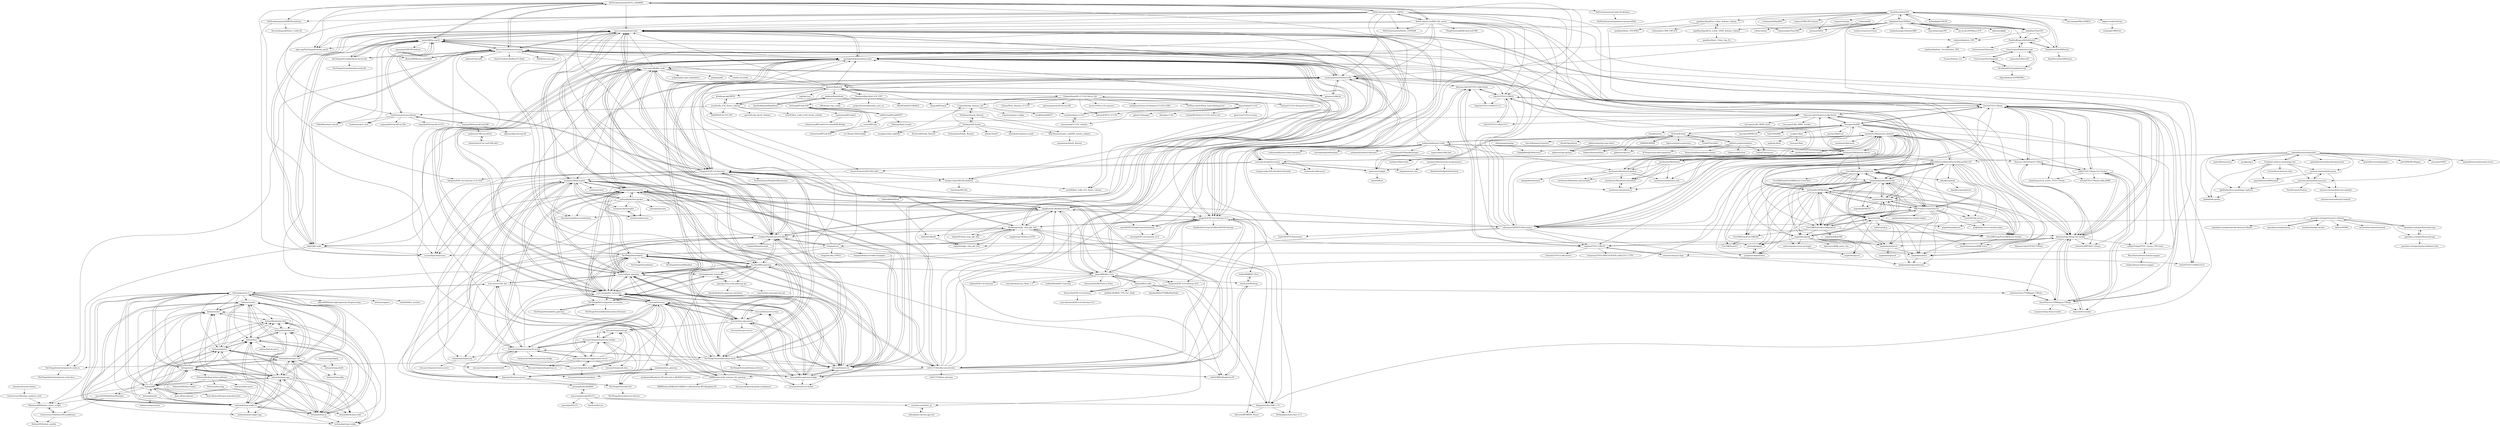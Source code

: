 digraph G {
"HelTecAutomation/ESP32_LoRaWAN" -> "HelTecAutomation/Heltec_ESP32"
"HelTecAutomation/ESP32_LoRaWAN" -> "Heltec-Aaron-Lee/WiFi_Kit_series"
"HelTecAutomation/ESP32_LoRaWAN" -> "rgot-org/TheThingsNetwork_esp32"
"HelTecAutomation/ESP32_LoRaWAN" -> "manuelbl/ttn-esp32"
"HelTecAutomation/ESP32_LoRaWAN" -> "mcci-catena/arduino-lorawan"
"HelTecAutomation/ESP32_LoRaWAN" -> "mcci-catena/arduino-lmic"
"HelTecAutomation/ESP32_LoRaWAN" -> "things4u/ESP-1ch-Gateway-v5.0"
"HelTecAutomation/ESP32_LoRaWAN" -> "beegee-tokyo/SX126x-Arduino"
"HelTecAutomation/ESP32_LoRaWAN" -> "RAKWireless/rak_common_for_gateway"
"HelTecAutomation/ESP32_LoRaWAN" -> "HelTecAutomation/CubeCell-Arduino"
"HelTecAutomation/ESP32_LoRaWAN" -> "Inteform/esp32-lora-library"
"HelTecAutomation/ESP32_LoRaWAN" -> "LilyGO/TTGO-LORA32"
"HelTecAutomation/ESP32_LoRaWAN" -> "HelTecAutomation/ASR650x-Arduino"
"helium/console" -> "helium/router"
"helium/console" -> "helium/explorer"
"helium/console" -> "helium/docs"
"helium/console" -> "helium/hotspot-app"
"helium/console" -> "helium/blockchain-http"
"helium/console" -> "helium/helium-js"
"helium/console" -> "helium/helium-wallet-rs"
"helium/console" -> "helium/blockchain-etl"
"deptofdefense/AndroidTacticalAssaultKit-CIV" -> "FreeTAKTeam/FreeTakServer"
"deptofdefense/AndroidTacticalAssaultKit-CIV" -> "paulmandal/atak-forwarder"
"deptofdefense/AndroidTacticalAssaultKit-CIV" -> "joshuafuller/ATAK-Maps"
"deptofdefense/AndroidTacticalAssaultKit-CIV" -> "raytheonbbn/hammer"
"deptofdefense/AndroidTacticalAssaultKit-CIV" -> "TAK-Product-Center/Server"
"deptofdefense/AndroidTacticalAssaultKit-CIV" -> "tkuester/taky"
"deptofdefense/AndroidTacticalAssaultKit-CIV" -> "FreeTAKTeam/openTAKpickList"
"deptofdefense/AndroidTacticalAssaultKit-CIV" -> "ampledata/pytak"
"deptofdefense/AndroidTacticalAssaultKit-CIV" -> "FreeTAKTeam/FreeTAKServer-Docker"
"deptofdefense/AndroidTacticalAssaultKit-CIV" -> "kdudkov/goatak"
"deptofdefense/AndroidTacticalAssaultKit-CIV" -> "meshtastic/Meshtastic-Android"
"deptofdefense/AndroidTacticalAssaultKit-CIV" -> "ampledata/adsbcot"
"deptofdefense/AndroidTacticalAssaultKit-CIV" -> "Cloud-RF/tak-server"
"deptofdefense/AndroidTacticalAssaultKit-CIV" -> "jonapoul/cotgenerator"
"deptofdefense/AndroidTacticalAssaultKit-CIV" -> "ampledata/adsbxcot"
"matthijskooijman/arduino-lmic" -> "mcci-catena/arduino-lmic"
"matthijskooijman/arduino-lmic" -> "things4u/ESP-1ch-Gateway-v5.0"
"matthijskooijman/arduino-lmic" -> "sandeepmistry/arduino-LoRa"
"matthijskooijman/arduino-lmic" -> "tftelkamp/single_chan_pkt_fwd"
"matthijskooijman/arduino-lmic" -> "mcci-catena/arduino-lorawan"
"matthijskooijman/arduino-lmic" -> "CongducPham/LowCostLoRaGw"
"matthijskooijman/arduino-lmic" -> "ttn-zh/ic880a-gateway"
"matthijskooijman/arduino-lmic" -> "things4u/LoRa-LMIC-1.51"
"matthijskooijman/arduino-lmic" -> "JaapBraam/LoRaWanGateway"
"matthijskooijman/arduino-lmic" -> "gotthardp/lorawan-server"
"matthijskooijman/arduino-lmic" -> "Lora-net/lora_gateway"
"matthijskooijman/arduino-lmic" -> "Lora-net/packet_forwarder"
"matthijskooijman/arduino-lmic" -> "hallard/WeMos-Lora"
"matthijskooijman/arduino-lmic" -> "things4u/ESP-1ch-Gateway"
"matthijskooijman/arduino-lmic" -> "Lora-net/LoRaMac-node"
"sudomesh/disaster-radio" -> "meshtastic/Meshtastic-device"
"sudomesh/disaster-radio" -> "sudomesh/LoRaLayer2"
"sudomesh/disaster-radio" -> "meshtastic/Meshtastic-Android"
"sudomesh/disaster-radio" -> "nootropicdesign/lora-mesh"
"sudomesh/disaster-radio" -> "spleenware/ripple"
"sudomesh/disaster-radio" -> "meshtastic/Meshtastic-python"
"sudomesh/disaster-radio" -> "sudomesh/disaster-radio-simulator"
"sudomesh/disaster-radio" -> "travisgoodspeed/loraham" ["e"=1]
"sudomesh/disaster-radio" -> "sudomesh/sudowrt-firmware"
"sudomesh/disaster-radio" -> "meshtastic/Meshtastic-esp32"
"sudomesh/disaster-radio" -> "cyberman54/ESP32-Paxcounter"
"sudomesh/disaster-radio" -> "dalethomas81/HamMessenger" ["e"=1]
"sudomesh/disaster-radio" -> "unprovable/LoRaChat"
"sudomesh/disaster-radio" -> "markqvist/Reticulum" ["e"=1]
"sudomesh/disaster-radio" -> "sandeepmistry/arduino-LoRa"
"jgromes/RadioLib" -> "sandeepmistry/arduino-LoRa"
"jgromes/RadioLib" -> "jgromes/LoRaLib"
"jgromes/RadioLib" -> "beegee-tokyo/SX126x-Arduino"
"jgromes/RadioLib" -> "StuartsProjects/SX12XX-LoRa"
"jgromes/RadioLib" -> "mcci-catena/arduino-lmic"
"jgromes/RadioLib" -> "xreef/LoRa_E32_Series_Library"
"jgromes/RadioLib" -> "mcci-catena/arduino-lorawan"
"jgromes/RadioLib" -> "NorthernMan54/rtl_433_ESP"
"jgromes/RadioLib" -> "things4u/ESP-1ch-Gateway"
"jgromes/RadioLib" -> "rfquack/RFQuack" ["e"=1]
"jgromes/RadioLib" -> "LSatan/SmartRC-CC1101-Driver-Lib"
"jgromes/RadioLib" -> "matthijskooijman/arduino-lmic"
"jgromes/RadioLib" -> "KrisKasprzak/EBYTE"
"jgromes/RadioLib" -> "adafruit/RadioHead"
"jgromes/RadioLib" -> "rpp0/gr-lora" ["e"=1]
"KrisKasprzak/EBYTE" -> "xreef/LoRa_E32_Series_Library"
"KrisKasprzak/EBYTE" -> "Bob0505/E32-TTL-100"
"KrisKasprzak/EBYTE" -> "xreef/EByte_LoRa_E22_Series_Library"
"adafruit/RadioHead" -> "PaulStoffregen/RadioHead"
"adafruit/RadioHead" -> "hallard/RadioHead"
"beegee-tokyo/SX126x-Arduino" -> "tinytronix/SX126x"
"beegee-tokyo/SX126x-Arduino" -> "xreef/EByte_LoRa_E22_Series_Library"
"beegee-tokyo/SX126x-Arduino" -> "LacunaSpace/basicmac"
"gotthardp/lorawan-server" -> "brocaar/loraserver"
"gotthardp/lorawan-server" -> "Lora-net/packet_forwarder"
"gotthardp/lorawan-server" -> "Lora-net/lora_gateway"
"gotthardp/lorawan-server" -> "Lora-net/LoRaMac-node"
"gotthardp/lorawan-server" -> "TheThingsNetwork/lorawan-stack"
"gotthardp/lorawan-server" -> "TheThingsNetwork/ttn"
"gotthardp/lorawan-server" -> "matthijskooijman/arduino-lmic"
"gotthardp/lorawan-server" -> "brocaar/lora-app-server"
"gotthardp/lorawan-server" -> "will127534/LoRa-concentrator"
"gotthardp/lorawan-server" -> "brocaar/lora-gateway-bridge"
"gotthardp/lorawan-server" -> "brocaar/chirpstack-network-server"
"gotthardp/lorawan-server" -> "brocaar/lorawan"
"gotthardp/lorawan-server" -> "JiapengLi/lorawan-parser"
"gotthardp/lorawan-server" -> "lorabasics/basicstation"
"gotthardp/lorawan-server" -> "anthonykirby/lora-packet"
"sandeepmistry/arduino-LoRa" -> "matthijskooijman/arduino-lmic"
"sandeepmistry/arduino-LoRa" -> "mcci-catena/arduino-lmic"
"sandeepmistry/arduino-LoRa" -> "jgromes/RadioLib"
"sandeepmistry/arduino-LoRa" -> "CongducPham/LowCostLoRaGw"
"sandeepmistry/arduino-LoRa" -> "jgromes/LoRaLib"
"sandeepmistry/arduino-LoRa" -> "Lora-net/lora_gateway"
"sandeepmistry/arduino-LoRa" -> "LilyGO/TTGO-T-Beam"
"sandeepmistry/arduino-LoRa" -> "things4u/ESP-1ch-Gateway"
"sandeepmistry/arduino-LoRa" -> "mcci-catena/arduino-lorawan"
"sandeepmistry/arduino-LoRa" -> "Lora-net/LoRaMac-node"
"sandeepmistry/arduino-LoRa" -> "nootropicdesign/lora-mesh"
"sandeepmistry/arduino-LoRa" -> "things4u/ESP-1ch-Gateway-v5.0"
"sandeepmistry/arduino-LoRa" -> "LilyGO/TTGO-LORA32"
"sandeepmistry/arduino-LoRa" -> "Xinyuan-LilyGO/TTGO-LoRa-Series"
"sandeepmistry/arduino-LoRa" -> "xreef/LoRa_E32_Series_Library"
"xreef/LoRa_E32_Series_Library" -> "KrisKasprzak/EBYTE"
"xreef/LoRa_E32_Series_Library" -> "xreef/EByte_LoRa_E22_Series_Library"
"xreef/LoRa_E32_Series_Library" -> "jgromes/RadioLib"
"xreef/LoRa_E32_Series_Library" -> "xreef/EByte_LoRa_E220_Series_Library"
"xreef/LoRa_E32_Series_Library" -> "rpsreal/LoRa_Ra-02_Arduino"
"xreef/LoRa_E32_Series_Library" -> "Inteform/esp32-lora-library"
"xreef/LoRa_E32_Series_Library" -> "Bob0505/E32-TTL-100"
"helium/denylist" -> "helium/helium-wallet-rs"
"helium/denylist" -> "helium/HIP"
"helium/denylist" -> "helium/gateway-rs"
"helium/denylist" -> "helium/xorf-generator"
"meshtastic/Meshtastic-python" -> "meshtastic/Meshtastic-protobufs"
"meshtastic/Meshtastic-python" -> "meshtastic/Meshtastic-Android"
"meshtastic/Meshtastic-python" -> "meshtastic/meshtastic.js"
"meshtastic/Meshtastic-python" -> "meshtastic/meshtastic-web"
"meshtastic/Meshtastic-python" -> "meshtastic/Meshtastic-device"
"meshtastic/Meshtastic-python" -> "meshtastic/Meshtastic-gui-installer"
"meshtastic/Meshtastic-python" -> "datagod/meshwatch"
"tkuester/taky" -> "ampledata/pytak"
"tkuester/taky" -> "ampledata/adsbcot"
"tkuester/taky" -> "TAK-Product-Center/Server"
"tkuester/taky" -> "raytheonbbn/hammer"
"tkuester/taky" -> "paulmandal/atak-forwarder"
"tkuester/taky" -> "FreeTAKTeam/FreeTAKServer-Docker"
"tkuester/taky" -> "darkplusplus/opentakrouter"
"tkuester/taky" -> "lennisthemenace/ATAK-Certs"
"tkuester/taky" -> "FreeTAKTeam/openTAKpickList"
"tkuester/taky" -> "ampledata/aiscot"
"tkuester/taky" -> "ampledata/pycot"
"tkuester/taky" -> "vidterra/tak.js"
"tkuester/taky" -> "FreeTAKTeam/FreeTakServer"
"tkuester/taky" -> "ampledata/adsbxcot"
"tkuester/taky" -> "joshuafuller/ATAK-Maps"
"TheThingsNetwork/lorawan-stack" -> "gotthardp/lorawan-server"
"TheThingsNetwork/lorawan-stack" -> "TheThingsNetwork/ttn"
"TheThingsNetwork/lorawan-stack" -> "lorabasics/basicstation"
"TheThingsNetwork/lorawan-stack" -> "mcci-catena/arduino-lmic"
"TheThingsNetwork/lorawan-stack" -> "brocaar/chirpstack-network-server"
"TheThingsNetwork/lorawan-stack" -> "Lora-net/packet_forwarder"
"TheThingsNetwork/lorawan-stack" -> "Lora-net/LoRaMac-node"
"TheThingsNetwork/lorawan-stack" -> "TheThingsNetwork/lorawan-devices"
"TheThingsNetwork/lorawan-stack" -> "Lora-net/lora_gateway"
"TheThingsNetwork/lorawan-stack" -> "brocaar/lorawan"
"TheThingsNetwork/lorawan-stack" -> "matthijskooijman/arduino-lmic"
"TheThingsNetwork/lorawan-stack" -> "brocaar/loraserver"
"TheThingsNetwork/lorawan-stack" -> "will127534/LoRa-concentrator"
"TheThingsNetwork/lorawan-stack" -> "TheThingsIndustries/generic-node-se"
"TheThingsNetwork/lorawan-stack" -> "RAKWireless/rak_common_for_gateway"
"Xinyuan-LilyGO/LilyGo-LoRa-Series" -> "LilyGO/TTGO-T-Beam"
"Xinyuan-LilyGO/LilyGo-LoRa-Series" -> "LilyGO/TTGO-LORA32"
"Xinyuan-LilyGO/LilyGo-LoRa-Series" -> "kizniche/ttgo-tbeam-ttn-tracker"
"Xinyuan-LilyGO/LilyGo-LoRa-Series" -> "eriktheV-king/TTGO_T-beam_GPS-reset"
"Xinyuan-LilyGO/LilyGo-LoRa-Series" -> "lora-aprs/LoRa_APRS_Tracker" ["e"=1]
"Xinyuan-LilyGO/LilyGo-LoRa-Series" -> "lnlp/LMIC-node"
"Xinyuan-LilyGO/LilyGo-LoRa-Series" -> "LilyGO/TTGO-LoRa32-V2.1"
"Xinyuan-LilyGO/LilyGo-LoRa-Series" -> "lora-aprs/LoRa_APRS_iGate" ["e"=1]
"Xinyuan-LilyGO/LilyGo-LoRa-Series" -> "lyusupov/SoftRF"
"lnlp/LMIC-node" -> "mcci-catena/arduino-lmic"
"lnlp/LMIC-node" -> "kizniche/ttgo-tbeam-ttn-tracker"
"lnlp/LMIC-node" -> "LacunaSpace/basicmac"
"lnlp/LMIC-node" -> "mcci-catena/arduino-lorawan"
"lnlp/LMIC-node" -> "manuelbl/ttn-esp32"
"lnlp/LMIC-node" -> "TheThingsIndustries/generic-node-se"
"vpcola/ESP32SingleChannelGateway" -> "kersing/ESP-1ch-Gateway-v5.0"
"Carniverous19/helium_analysis_tools" -> "Wheaties466/helium_miner_scripts"
"helium/HIP" -> "helium/miner"
"helium/HIP" -> "helium/helium-wallet-rs"
"helium/HIP" -> "helium/blockchain-core"
"helium/HIP" -> "helium/hotspot-app"
"helium/HIP" -> "helium/explorer"
"helium/HIP" -> "helium/gateway-rs"
"helium/HIP" -> "helium/docs"
"helium/HIP" -> "helium/console"
"helium/HIP" -> "helium/helium-js"
"helium/HIP" -> "dewi-alliance/hotspot-manufacturers"
"helium/HIP" -> "Wheaties466/helium_miner_scripts"
"helium/HIP" -> "helium/router"
"helium/HIP" -> "dewi-alliance/grants"
"helium/HIP" -> "maco2035/DiyHeliumHotspots"
"helium/HIP" -> "helium/denylist"
"meshtastic/Meshtastic-device" -> "meshtastic/Meshtastic-Android"
"meshtastic/Meshtastic-device" -> "meshtastic/Meshtastic-python"
"meshtastic/Meshtastic-device" -> "sudomesh/disaster-radio"
"meshtastic/Meshtastic-device" -> "paulmandal/atak-forwarder"
"meshtastic/Meshtastic-device" -> "meshtastic/Meshtastic"
"meshtastic/Meshtastic-device" -> "nootropicdesign/lora-mesh"
"meshtastic/Meshtastic-device" -> "cyberman54/ESP32-Paxcounter"
"meshtastic/Meshtastic-device" -> "spleenware/ripple"
"meshtastic/Meshtastic-device" -> "lyusupov/SoftRF"
"meshtastic/Meshtastic-device" -> "Xinyuan-LilyGO/LilyGo-LoRa-Series"
"meshtastic/Meshtastic-device" -> "FreeTAKTeam/FreeTakServer"
"meshtastic/Meshtastic-device" -> "markqvist/Reticulum" ["e"=1]
"meshtastic/Meshtastic-device" -> "deptofdefense/AndroidTacticalAssaultKit-CIV"
"meshtastic/Meshtastic-device" -> "meshtastic/Meshtastic-protobufs"
"meshtastic/Meshtastic-device" -> "Xinyuan-LilyGO/LilyGO-T-Beam"
"mirakonta/lora_gateway" -> "mirakonta/Raspberry-PI-Link-Labs-LoRaWAN-Gateway"
"mirakonta/lora_gateway" -> "JiapengLi/lorawan-parser"
"mirakonta/lora_gateway" -> "TheThingsNetwork/croft"
"brocaar/chirpstack-network-server" -> "brocaar/chirpstack-application-server"
"brocaar/chirpstack-network-server" -> "brocaar/chirpstack-gateway-bridge"
"brocaar/chirpstack-network-server" -> "brocaar/lorawan"
"brocaar/chirpstack-network-server" -> "brocaar/chirpstack-docker"
"brocaar/chirpstack-network-server" -> "brocaar/chirpstack-gateway-os"
"brocaar/chirpstack-network-server" -> "brocaar/chirpstack-api"
"brocaar/chirpstack-network-server" -> "gotthardp/lorawan-server"
"brocaar/chirpstack-network-server" -> "TheThingsNetwork/lorawan-stack"
"brocaar/chirpstack-network-server" -> "lorabasics/basicstation"
"brocaar/chirpstack-network-server" -> "chirpstack/chirpstack"
"brocaar/chirpstack-network-server" -> "Lora-net/packet_forwarder"
"brocaar/chirpstack-network-server" -> "brocaar/chirpstack-simulator"
"brocaar/chirpstack-network-server" -> "Lora-net/sx1302_hal"
"brocaar/chirpstack-network-server" -> "chirpstack/chirpstack-gateway-bridge"
"Lora-net/LoRaMac-node" -> "Lora-net/lora_gateway"
"Lora-net/LoRaMac-node" -> "Lora-net/packet_forwarder"
"Lora-net/LoRaMac-node" -> "brocaar/loraserver"
"Lora-net/LoRaMac-node" -> "gotthardp/lorawan-server"
"Lora-net/LoRaMac-node" -> "matthijskooijman/arduino-lmic"
"Lora-net/LoRaMac-node" -> "mcci-catena/arduino-lmic"
"Lora-net/LoRaMac-node" -> "TheThingsNetwork/lorawan-stack"
"Lora-net/LoRaMac-node" -> "CongducPham/LowCostLoRaGw"
"Lora-net/LoRaMac-node" -> "lorabasics/basicstation"
"Lora-net/LoRaMac-node" -> "sandeepmistry/arduino-LoRa"
"Lora-net/LoRaMac-node" -> "eclipse/paho.mqtt.embedded-c" ["e"=1]
"Lora-net/LoRaMac-node" -> "TheThingsNetwork/ttn"
"Lora-net/LoRaMac-node" -> "ttn-zh/ic880a-gateway"
"Lora-net/LoRaMac-node" -> "pellepl/spiffs" ["e"=1]
"Lora-net/LoRaMac-node" -> "contiki-os/contiki" ["e"=1]
"spleenware/ripple" -> "nootropicdesign/lora-mesh"
"spleenware/ripple" -> "faydr/QMesh"
"spleenware/ripple" -> "meshtastic/Meshtastic-Android"
"GreyGnome/EnableInterrupt" -> "GreyGnome/PinChangeInt"
"GreyGnome/EnableInterrupt" -> "NicoHood/PinChangeInterrupt"
"GreyGnome/EnableInterrupt" -> "PaulStoffregen/AltSoftSerial"
"GreyGnome/EnableInterrupt" -> "mmarchetti/DirectIO"
"GreyGnome/EnableInterrupt" -> "Yveaux/Arduino_Vcc" ["e"=1]
"GreyGnome/PinChangeInt" -> "GreyGnome/EnableInterrupt"
"GreyGnome/PinChangeInt" -> "NicoHood/PinChangeInterrupt"
"Lora-net/lora_gateway" -> "Lora-net/packet_forwarder"
"Lora-net/lora_gateway" -> "Lora-net/LoRaMac-node"
"Lora-net/lora_gateway" -> "brocaar/loraserver"
"Lora-net/lora_gateway" -> "gotthardp/lorawan-server"
"Lora-net/lora_gateway" -> "CongducPham/LowCostLoRaGw"
"Lora-net/lora_gateway" -> "brocaar/lora-gateway-bridge"
"Lora-net/lora_gateway" -> "will127534/LoRa-concentrator"
"Lora-net/lora_gateway" -> "ttn-zh/ic880a-gateway"
"Lora-net/lora_gateway" -> "TheThingsNetwork/ttn"
"Lora-net/lora_gateway" -> "matthijskooijman/arduino-lmic"
"Lora-net/lora_gateway" -> "lorabasics/basicstation"
"Lora-net/lora_gateway" -> "Lora-net/sx1302_hal"
"Lora-net/lora_gateway" -> "JiapengLi/lorawan-parser"
"Lora-net/lora_gateway" -> "brocaar/lorawan"
"Lora-net/lora_gateway" -> "sandeepmistry/arduino-LoRa"
"LilyGO/ESP32-Paxcounter" -> "Xinyuan-LilyGO/TTGO-LoRa-Series"
"cyberman54/ESP32-Paxcounter" -> "things4u/ESP-1ch-Gateway-v5.0"
"cyberman54/ESP32-Paxcounter" -> "matthijskooijman/arduino-lmic"
"cyberman54/ESP32-Paxcounter" -> "mcci-catena/arduino-lmic"
"cyberman54/ESP32-Paxcounter" -> "kizniche/ttgo-tbeam-ttn-tracker"
"cyberman54/ESP32-Paxcounter" -> "LilyGO/TTGO-T-Beam"
"cyberman54/ESP32-Paxcounter" -> "manuelbl/ttn-esp32"
"cyberman54/ESP32-Paxcounter" -> "DeuxVis/Lora-TTNMapper-T-Beam"
"cyberman54/ESP32-Paxcounter" -> "sandeepmistry/arduino-LoRa"
"cyberman54/ESP32-Paxcounter" -> "fcgdam/TTGO_LoRa32"
"cyberman54/ESP32-Paxcounter" -> "meshtastic/Meshtastic-device"
"cyberman54/ESP32-Paxcounter" -> "things4u/ESP-1ch-Gateway"
"cyberman54/ESP32-Paxcounter" -> "Xinyuan-LilyGO/TTGO-LoRa-Series"
"cyberman54/ESP32-Paxcounter" -> "ttn-zh/ic880a-gateway"
"cyberman54/ESP32-Paxcounter" -> "mcci-catena/arduino-lorawan"
"cyberman54/ESP32-Paxcounter" -> "LilyGO/ESP32-Paxcounter"
"helium/miner" -> "helium/blockchain-core"
"helium/miner" -> "helium/helium-wallet-rs"
"helium/miner" -> "helium/HIP"
"helium/miner" -> "helium/hotspot-app"
"helium/miner" -> "helium/gateway-rs"
"helium/miner" -> "helium/explorer"
"helium/miner" -> "helium/docs"
"helium/miner" -> "helium/helium-js"
"helium/miner" -> "helium/console"
"helium/miner" -> "helium/router"
"helium/miner" -> "helium/blockchain-node"
"helium/miner" -> "NebraLtd/helium-miner-software"
"helium/miner" -> "helium/blockchain-http"
"helium/miner" -> "maco2035/DiyHeliumHotspots"
"helium/miner" -> "helium/gateway-config"
"FreeTAKTeam/FreeTAKUAS" -> "FreeTAKTeam/UI"
"paulmandal/atak-forwarder" -> "joshuafuller/ATAK-Maps"
"paulmandal/atak-forwarder" -> "raytheonbbn/hammer"
"paulmandal/atak-forwarder" -> "FreeTAKTeam/FreeTakServer"
"paulmandal/atak-forwarder" -> "tkuester/taky"
"paulmandal/atak-forwarder" -> "FreeTAKTeam/openTAKpickList"
"paulmandal/atak-forwarder" -> "deptofdefense/AndroidTacticalAssaultKit-CIV"
"paulmandal/atak-forwarder" -> "ampledata/pytak"
"paulmandal/atak-forwarder" -> "pinztrek/takpak"
"paulmandal/atak-forwarder" -> "TAK-Product-Center/Server"
"paulmandal/atak-forwarder" -> "meshtastic/Meshtastic-Android"
"paulmandal/atak-forwarder" -> "FreeTAKTeam/FreeTAKUAS"
"paulmandal/atak-forwarder" -> "FreeTAKTeam/FreeTAKServer-Docker"
"paulmandal/atak-forwarder" -> "ampledata/aiscot"
"paulmandal/atak-forwarder" -> "sniporbob/PiRaTN"
"paulmandal/atak-forwarder" -> "ampledata/adsbcot"
"raytheonbbn/hammer" -> "paulmandal/atak-forwarder"
"raytheonbbn/hammer" -> "ampledata/adsbcot"
"raytheonbbn/hammer" -> "tkuester/taky"
"raytheonbbn/hammer" -> "joshuafuller/ATAK-Maps"
"raytheonbbn/hammer" -> "sniporbob/PiRaTN"
"raytheonbbn/hammer" -> "FreeTAKTeam/openTAKpickList"
"raytheonbbn/hammer" -> "ampledata/aiscot"
"raytheonbbn/hammer" -> "FreeTAKTeam/FreeTakServer"
"raytheonbbn/hammer" -> "FreeTAKTeam/FreeTAKServer-Docker"
"raytheonbbn/hammer" -> "TAK-Product-Center/Server"
"raytheonbbn/hammer" -> "jonapoul/cotgenerator"
"JaapBraam/LoRaWanGateway" -> "tftelkamp/single_chan_pkt_fwd"
"JaapBraam/LoRaWanGateway" -> "hallard/WeMos-Lora"
"JaapBraam/LoRaWanGateway" -> "things4u/ESP-1ch-Gateway-v4.0"
"JaapBraam/LoRaWanGateway" -> "things4u/LoRa-LMIC-1.51"
"JaapBraam/LoRaWanGateway" -> "things4u/ESP-1ch-Gateway"
"JaapBraam/LoRaWanGateway" -> "matthijskooijman/arduino-lmic"
"JaapBraam/LoRaWanGateway" -> "mcci-catena/arduino-lorawan"
"JaapBraam/LoRaWanGateway" -> "CongducPham/LowCostLoRaGw"
"JaapBraam/LoRaWanGateway" -> "bokse001/dual_chan_pkt_fwd"
"JaapBraam/LoRaWanGateway" -> "things4u/ESP-1ch-Gateway-v5.0"
"JaapBraam/LoRaWanGateway" -> "hallard/single_chan_pkt_fwd"
"JaapBraam/LoRaWanGateway" -> "gotthardp/lorawan-server"
"JaapBraam/LoRaWanGateway" -> "thesolarnomad/lora-serialization"
"JaapBraam/LoRaWanGateway" -> "anthonykirby/lora-packet"
"ch2i/LoraGW-Setup" -> "hallard/RAK831-Zero"
"ch2i/LoraGW-Setup" -> "ch2i/iC880A-Raspberry-PI"
"hallard/LoRasPI" -> "hallard/single_chan_pkt_fwd"
"hallard/RAK831-Zero" -> "ch2i/LoraGW-Setup"
"SlashDevin/NeoGPS" -> "mikalhart/TinyGPSPlus"
"SlashDevin/NeoGPS" -> "mikalhart/TinyGPS"
"SlashDevin/NeoGPS" -> "SlashDevin/NeoSWSerial"
"SlashDevin/NeoGPS" -> "bolderflight/UBLOX"
"SlashDevin/NeoGPS" -> "PaulStoffregen/AltSoftSerial"
"SlashDevin/NeoGPS" -> "adafruit/Adafruit_GPS"
"SlashDevin/NeoGPS" -> "loginov-rocks/UbxGps"
"SlashDevin/NeoGPS" -> "stevemarple/MicroNMEA"
"SlashDevin/NeoGPS" -> "vshymanskyy/TinyGSM" ["e"=1]
"SlashDevin/NeoGPS" -> "LilyGO/TTGO-T-Beam"
"SlashDevin/NeoGPS" -> "sparkfun/SparkFun_Ublox_Arduino_Library"
"SlashDevin/NeoGPS" -> "cristiansteib/Sim800l" ["e"=1]
"SlashDevin/NeoGPS" -> "1oginov/UBX-GPS-Library"
"SlashDevin/NeoGPS" -> "greiman/SdFat" ["e"=1]
"SlashDevin/NeoGPS" -> "1oginov/UbxGps"
"mikalhart/TinyGPS" -> "mikalhart/TinyGPSPlus"
"mikalhart/TinyGPS" -> "SlashDevin/NeoGPS"
"mikalhart/TinyGPS" -> "PaulStoffregen/AltSoftSerial"
"mikalhart/TinyGPS" -> "SlashDevin/NeoSWSerial"
"mikalhart/TinyGPS" -> "adafruit/Adafruit_GPS"
"mikalhart/TinyGPSPlus" -> "mikalhart/TinyGPS"
"mikalhart/TinyGPSPlus" -> "SlashDevin/NeoGPS"
"mikalhart/TinyGPSPlus" -> "sandeepmistry/arduino-LoRa"
"mikalhart/TinyGPSPlus" -> "rocketscream/Low-Power" ["e"=1]
"mikalhart/TinyGPSPlus" -> "adafruit/Adafruit_GPS"
"mikalhart/TinyGPSPlus" -> "vshymanskyy/TinyGSM" ["e"=1]
"mikalhart/TinyGPSPlus" -> "LilyGO/TTGO-T-Beam"
"mikalhart/TinyGPSPlus" -> "mcci-catena/arduino-lmic"
"mikalhart/TinyGPSPlus" -> "matthijskooijman/arduino-lmic"
"mikalhart/TinyGPSPlus" -> "stanleyhuangyc/ArduinoOBD" ["e"=1]
"mikalhart/TinyGPSPlus" -> "greiman/SdFat" ["e"=1]
"mikalhart/TinyGPSPlus" -> "PaulStoffregen/AltSoftSerial"
"mikalhart/TinyGPSPlus" -> "inmcm/micropyGPS" ["e"=1]
"mikalhart/TinyGPSPlus" -> "me-no-dev/ESPAsyncTCP" ["e"=1]
"mikalhart/TinyGPSPlus" -> "olikraus/u8glib" ["e"=1]
"LSatan/SmartRC-CC1101-Driver-Lib" -> "SpaceTeddy/CC1101"
"LSatan/SmartRC-CC1101-Driver-Lib" -> "veonik/arduino-cc1101"
"LSatan/SmartRC-CC1101-Driver-Lib" -> "LSatan/CC1101-Debug-Service-Tool"
"LSatan/SmartRC-CC1101-Driver-Lib" -> "rfquack/RFQuack" ["e"=1]
"LSatan/SmartRC-CC1101-Driver-Lib" -> "LSatan/Simu_Remote_CC1101"
"LSatan/SmartRC-CC1101-Driver-Lib" -> "joelsernamoreno/EvilCrow-RF" ["e"=1]
"LSatan/SmartRC-CC1101-Driver-Lib" -> "Legion2/Somfy_Remote_Lib"
"LSatan/SmartRC-CC1101-Driver-Lib" -> "mcore1976/cc1101-jammer"
"LSatan/SmartRC-CC1101-Driver-Lib" -> "mrfaptastic/Easy-IoT-Arduino-CC1101-LORA"
"LSatan/SmartRC-CC1101-Driver-Lib" -> "ESPboy-edu/ESPboy_Sub1GHzInspector"
"LSatan/SmartRC-CC1101-Driver-Lib" -> "loboris/ESP32_CC1101"
"helium/blockchain-core" -> "helium/helium-wallet-rs"
"helium/blockchain-core" -> "helium/explorer"
"helium/blockchain-core" -> "helium/miner"
"helium/blockchain-core" -> "helium/hotspot-app"
"helium/blockchain-core" -> "helium/helium-js"
"helium/blockchain-core" -> "helium/blockchain-node"
"helium/blockchain-core" -> "helium/router"
"helium/blockchain-core" -> "helium/console"
"helium/blockchain-core" -> "helium/docs"
"helium/blockchain-core" -> "helium/blockchain-http"
"helium/blockchain-core" -> "helium/HIP"
"helium/blockchain-core" -> "helium/blockchain-etl"
"helium/blockchain-core" -> "helium/erlang-hbbft"
"helium/blockchain-core" -> "helium/erlang-dkg"
"helium/blockchain-core" -> "helium/gateway-rs"
"ttn-zh/ic880a-gateway" -> "matthijskooijman/arduino-lmic"
"ttn-zh/ic880a-gateway" -> "TheThingsNetwork/packet_forwarder"
"ttn-zh/ic880a-gateway" -> "ch2i/iC880A-Raspberry-PI"
"ttn-zh/ic880a-gateway" -> "Lora-net/lora_gateway"
"ttn-zh/ic880a-gateway" -> "Lora-net/packet_forwarder"
"ttn-zh/ic880a-gateway" -> "TheThingsNetwork/ttn"
"ttn-zh/ic880a-gateway" -> "mcci-catena/arduino-lmic"
"ttn-zh/ic880a-gateway" -> "jpmeijers/ttn-resin-gateway-rpi"
"ttn-zh/ic880a-gateway" -> "mirakonta/lora_gateway"
"ttn-zh/ic880a-gateway" -> "tftelkamp/single_chan_pkt_fwd"
"ttn-zh/ic880a-gateway" -> "CongducPham/LowCostLoRaGw"
"ttn-zh/ic880a-gateway" -> "hallard/WeMos-Lora"
"ttn-zh/ic880a-gateway" -> "brocaar/loraserver"
"ttn-zh/ic880a-gateway" -> "kersing/packet_forwarder"
"ttn-zh/ic880a-gateway" -> "gotthardp/lorawan-server"
"TheThingsNetwork/ttn" -> "brocaar/loraserver"
"TheThingsNetwork/ttn" -> "Lora-net/packet_forwarder"
"TheThingsNetwork/ttn" -> "TheThingsNetwork/lorawan-stack"
"TheThingsNetwork/ttn" -> "TheThingsNetwork/packet_forwarder"
"TheThingsNetwork/ttn" -> "gotthardp/lorawan-server"
"TheThingsNetwork/ttn" -> "brocaar/lora-app-server"
"TheThingsNetwork/ttn" -> "Lora-net/lora_gateway"
"TheThingsNetwork/ttn" -> "brocaar/lora-gateway-bridge"
"TheThingsNetwork/ttn" -> "ttn-zh/ic880a-gateway"
"TheThingsNetwork/ttn" -> "brocaar/lorawan"
"TheThingsNetwork/ttn" -> "TheThingsNetwork/croft"
"TheThingsNetwork/ttn" -> "kersing/packet_forwarder"
"TheThingsNetwork/ttn" -> "JiapengLi/lorawan-parser"
"TheThingsNetwork/ttn" -> "TheThingsNetwork/docs"
"TheThingsNetwork/ttn" -> "TheThingsNetwork/Manifest"
"brocaar/loraserver" -> "brocaar/lora-gateway-bridge"
"brocaar/loraserver" -> "brocaar/lora-app-server"
"brocaar/loraserver" -> "Lora-net/packet_forwarder"
"brocaar/loraserver" -> "brocaar/lorawan"
"brocaar/loraserver" -> "gotthardp/lorawan-server"
"brocaar/loraserver" -> "Lora-net/lora_gateway"
"brocaar/loraserver" -> "TheThingsNetwork/ttn"
"brocaar/loraserver" -> "Lora-net/LoRaMac-node"
"brocaar/loraserver" -> "brocaar/loraserver-setup"
"brocaar/loraserver" -> "CongducPham/LowCostLoRaGw"
"brocaar/loraserver" -> "lorabasics/basicstation"
"brocaar/loraserver" -> "matthijskooijman/arduino-lmic"
"brocaar/loraserver" -> "brocaar/loraserver-docker"
"brocaar/loraserver" -> "ttn-zh/ic880a-gateway"
"brocaar/loraserver" -> "JiapengLi/lorawan-parser"
"NorthernMan54/rtl_433_ESP" -> "dl9rdz/rdz_ttgo_sonde" ["e"=1]
"NorthernMan54/rtl_433_ESP" -> "projecthorus/radiosonde_auto_rx" ["e"=1]
"NorthernMan54/rtl_433_ESP" -> "jgromes/RadioLib"
"NorthernMan54/rtl_433_ESP" -> "MordFIdel/SOCORAD32"
"NorthernMan54/rtl_433_ESP" -> "Stef-aap/RFLink-ESP"
"hottimuc/Lora-TTNMapper-T-Beam" -> "DeuxVis/Lora-TTNMapper-T-Beam"
"CongducPham/LowCostLoRaGw" -> "CongducPham/tutorials"
"CongducPham/LowCostLoRaGw" -> "matthijskooijman/arduino-lmic"
"CongducPham/LowCostLoRaGw" -> "Lora-net/lora_gateway"
"CongducPham/LowCostLoRaGw" -> "tftelkamp/single_chan_pkt_fwd"
"CongducPham/LowCostLoRaGw" -> "sandeepmistry/arduino-LoRa"
"CongducPham/LowCostLoRaGw" -> "brocaar/loraserver"
"CongducPham/LowCostLoRaGw" -> "dragino/Lora"
"CongducPham/LowCostLoRaGw" -> "JaapBraam/LoRaWanGateway"
"CongducPham/LowCostLoRaGw" -> "Lora-net/packet_forwarder"
"CongducPham/LowCostLoRaGw" -> "ttn-zh/ic880a-gateway"
"CongducPham/LowCostLoRaGw" -> "Lora-net/LoRaMac-node"
"CongducPham/LowCostLoRaGw" -> "mcci-catena/arduino-lmic"
"CongducPham/LowCostLoRaGw" -> "gotthardp/lorawan-server"
"CongducPham/LowCostLoRaGw" -> "things4u/ESP-1ch-Gateway"
"CongducPham/LowCostLoRaGw" -> "will127534/LoRa-concentrator"
"DeuxVis/Lora-TTNMapper-T-Beam" -> "kizniche/ttgo-tbeam-ttn-tracker"
"DeuxVis/Lora-TTNMapper-T-Beam" -> "LilyGO/TTGO-T-Beam"
"DeuxVis/Lora-TTNMapper-T-Beam" -> "hottimuc/Lora-TTNMapper-T-Beam"
"DeuxVis/Lora-TTNMapper-T-Beam" -> "tekk/TTGO-T-Beam-Car-Tracker"
"DeuxVis/Lora-TTNMapper-T-Beam" -> "kizniche/ttn-tracker"
"DeuxVis/Lora-TTNMapper-T-Beam" -> "xoseperez/ttgo-beam-tracker"
"eriktheV-king/TTGO_T-beam_GPS-reset" -> "Max-Plastix/tbeam-helium-mapper"
"kizniche/ttn-tracker" -> "kizniche/ttgo-tbeam-ttn-tracker"
"nootropicdesign/lora-mesh" -> "spleenware/ripple"
"nootropicdesign/lora-mesh" -> "sudomesh/LoRaLayer2"
"nootropicdesign/lora-mesh" -> "sandeepmistry/arduino-LoRa"
"nootropicdesign/lora-mesh" -> "sudomesh/disaster-radio"
"nootropicdesign/lora-mesh" -> "beegee-tokyo/SX126x-Mesh-Network"
"nootropicdesign/lora-mesh" -> "meshtastic/Meshtastic-device"
"nootropicdesign/lora-mesh" -> "things4u/ESP-1ch-Gateway"
"nootropicdesign/lora-mesh" -> "StuartsProjects/SX12XX-LoRa"
"nootropicdesign/lora-mesh" -> "bsppbep/mesh_lora"
"brocaar/lorawan" -> "brocaar/lora-gateway-bridge"
"brocaar/lorawan" -> "brocaar/lora-app-server"
"brocaar/lorawan" -> "brocaar/loraserver-setup"
"brocaar/lorawan" -> "brocaar/loraserver"
"brocaar/lorawan" -> "brocaar/chirpstack-gateway-bridge"
"brocaar/lorawan" -> "brocaar/chirpstack-api"
"brocaar/lorawan" -> "brocaar/chirpstack-network-server"
"brocaar/lorawan" -> "brocaar/chirpstack-application-server"
"brocaar/lorawan" -> "Lora-net/packet_forwarder"
"brocaar/lorawan" -> "brocaar/loraserver-docker"
"brocaar/lorawan" -> "JiapengLi/lorawan-parser"
"brocaar/lorawan" -> "gotthardp/lorawan-server"
"brocaar/lorawan" -> "TheThingsNetwork/ttn"
"brocaar/lorawan" -> "brocaar/chirpstack-docker"
"Heltec-Aaron-Lee/WiFi_Kit_series" -> "HelTecAutomation/Heltec_ESP32"
"Heltec-Aaron-Lee/WiFi_Kit_series" -> "HelTecAutomation/ESP32_LoRaWAN"
"Heltec-Aaron-Lee/WiFi_Kit_series" -> "matthijskooijman/arduino-lmic"
"Heltec-Aaron-Lee/WiFi_Kit_series" -> "sandeepmistry/arduino-LoRa"
"Heltec-Aaron-Lee/WiFi_Kit_series" -> "osresearch/esp32-ttgo"
"Heltec-Aaron-Lee/WiFi_Kit_series" -> "mcci-catena/arduino-lmic"
"Heltec-Aaron-Lee/WiFi_Kit_series" -> "LilyGO/TTGO-LORA32-V2.0"
"Heltec-Aaron-Lee/WiFi_Kit_series" -> "HelTecAutomation/Heltec_ESP8266"
"Heltec-Aaron-Lee/WiFi_Kit_series" -> "cyberman54/ESP32-Paxcounter"
"Heltec-Aaron-Lee/WiFi_Kit_series" -> "things4u/ESP-1ch-Gateway-v5.0"
"Heltec-Aaron-Lee/WiFi_Kit_series" -> "ThingPulse/esp8266-oled-ssd1306" ["e"=1]
"Heltec-Aaron-Lee/WiFi_Kit_series" -> "ttn-zh/ic880a-gateway"
"Heltec-Aaron-Lee/WiFi_Kit_series" -> "Lora-net/packet_forwarder"
"Heltec-Aaron-Lee/WiFi_Kit_series" -> "fcgdam/TTGO_LoRa32"
"Heltec-Aaron-Lee/WiFi_Kit_series" -> "LilyGO/TTGO-T-Beam"
"spatialillusions/milsymbol" -> "Esri/joint-military-symbology-xml"
"spatialillusions/milsymbol" -> "spatialillusions/milsymbol-generator"
"spatialillusions/milsymbol" -> "missioncommand/mil-sym-js"
"spatialillusions/milsymbol" -> "spatialillusions/milgraphics"
"spatialillusions/milsymbol" -> "pistell/MGRS-Mapper"
"spatialillusions/milsymbol" -> "syncpoint/ODIN"
"spatialillusions/milsymbol" -> "missioncommand/mil-sym-java"
"spatialillusions/milsymbol" -> "spatialillusions/milsymbol-server"
"spatialillusions/milsymbol" -> "kjellmf/military-symbology-explorer"
"spatialillusions/milsymbol" -> "deptofdefense/AndroidTacticalAssaultKit-CIV"
"spatialillusions/milsymbol" -> "kjellmf/sidc-picker"
"spatialillusions/milsymbol" -> "spatialillusions/nvg"
"spatialillusions/milsymbol" -> "proj4js/mgrs" ["e"=1]
"LilyGO/TTGO-T-Beam" -> "kizniche/ttgo-tbeam-ttn-tracker"
"LilyGO/TTGO-T-Beam" -> "DeuxVis/Lora-TTNMapper-T-Beam"
"LilyGO/TTGO-T-Beam" -> "tekk/TTGO-T-Beam-Car-Tracker"
"LilyGO/TTGO-T-Beam" -> "Xinyuan-LilyGO/LilyGO-T-Beam"
"LilyGO/TTGO-T-Beam" -> "lyusupov/SoftRF"
"LilyGO/TTGO-T-Beam" -> "Xinyuan-LilyGO/LilyGo-LoRa-Series"
"LilyGO/TTGO-T-Beam" -> "fcgdam/TTGO_LoRa32"
"LilyGO/TTGO-T-Beam" -> "JoepSchyns/Low_power_TTGO_T-beam"
"LilyGO/TTGO-T-Beam" -> "lewisxhe/AXP202X_Library"
"LilyGO/TTGO-T-Beam" -> "LilyGO/TTGO-LORA32"
"LilyGO/TTGO-T-Beam" -> "oe3cjb/TTGO-T-Beam-LoRa-APRS" ["e"=1]
"LilyGO/TTGO-T-Beam" -> "mcci-catena/arduino-lmic"
"LilyGO/TTGO-T-Beam" -> "LilyGO/TTGO-LORA32-V2.0"
"LilyGO/TTGO-T-Beam" -> "sandeepmistry/arduino-LoRa"
"LilyGO/TTGO-T-Beam" -> "eriktheV-king/TTGO_T-beam_GPS-reset"
"fcgdam/TTGO_LoRa32" -> "Xinyuan-LilyGO/TTGO-LoRa-Series"
"fcgdam/TTGO_LoRa32" -> "rwanrooy/TTGO-PAXCOUNTER-LoRa32-V2.1-TTN"
"fcgdam/TTGO_LoRa32" -> "lewisxhe/TTGO-LoRa-Series"
"fcgdam/TTGO_LoRa32" -> "osresearch/esp32-ttgo"
"kizniche/ttgo-tbeam-ttn-tracker" -> "kizniche/ttn-tracker"
"kizniche/ttgo-tbeam-ttn-tracker" -> "DeuxVis/Lora-TTNMapper-T-Beam"
"kizniche/ttgo-tbeam-ttn-tracker" -> "LilyGO/TTGO-T-Beam"
"kizniche/ttgo-tbeam-ttn-tracker" -> "tekk/TTGO-T-Beam-Car-Tracker"
"kizniche/ttgo-tbeam-ttn-tracker" -> "hottimuc/Lora-TTNMapper-T-Beam"
"kizniche/ttgo-tbeam-ttn-tracker" -> "lnlp/LMIC-node"
"kizniche/ttgo-tbeam-ttn-tracker" -> "Xinyuan-LilyGO/LilyGO-T-Beam"
"kizniche/ttgo-tbeam-ttn-tracker" -> "eriktheV-king/TTGO_T-beam_GPS-reset"
"kizniche/ttgo-tbeam-ttn-tracker" -> "Xinyuan-LilyGO/LilyGo-LoRa-Series"
"kizniche/ttgo-tbeam-ttn-tracker" -> "lewisxhe/AXP202X_Library"
"kizniche/ttgo-tbeam-ttn-tracker" -> "Xinyuan-LilyGO/TTGO-T-Beam"
"kizniche/ttgo-tbeam-ttn-tracker" -> "LacunaSpace/basicmac"
"kizniche/ttgo-tbeam-ttn-tracker" -> "mcci-catena/arduino-lmic"
"kizniche/ttgo-tbeam-ttn-tracker" -> "fcgdam/TTGO_LoRa32"
"lyusupov/SoftRF" -> "LilyGO/TTGO-T-Beam"
"lyusupov/SoftRF" -> "gereic/GXAirCom"
"lyusupov/SoftRF" -> "b3nn0/stratux" ["e"=1]
"lyusupov/SoftRF" -> "tekk/TTGO-T-Beam-Car-Tracker"
"lyusupov/SoftRF" -> "XCSoar/XCSoar"
"lyusupov/SoftRF" -> "lyusupov/ADSB-Out" ["e"=1]
"lyusupov/SoftRF" -> "kizniche/ttgo-tbeam-ttn-tracker"
"lyusupov/SoftRF" -> "Xinyuan-LilyGO/LilyGO-T-Beam"
"lyusupov/SoftRF" -> "DeuxVis/Lora-TTNMapper-T-Beam"
"lyusupov/SoftRF" -> "Xinyuan-LilyGO/LilyGo-LoRa-Series"
"lyusupov/SoftRF" -> "LilyGO/SoftRF"
"lyusupov/SoftRF" -> "creaktive/flare"
"lyusupov/SoftRF" -> "meshtastic/Meshtastic-device"
"lyusupov/SoftRF" -> "meshtastic/Meshtastic-Android"
"lyusupov/SoftRF" -> "cyberman54/ESP32-Paxcounter"
"tekk/TTGO-T-Beam-Car-Tracker" -> "kizniche/ttgo-tbeam-ttn-tracker"
"tekk/TTGO-T-Beam-Car-Tracker" -> "LilyGO/TTGO-T-Beam"
"tekk/TTGO-T-Beam-Car-Tracker" -> "DeuxVis/Lora-TTNMapper-T-Beam"
"tekk/TTGO-T-Beam-Car-Tracker" -> "kizniche/ttn-tracker"
"tekk/TTGO-T-Beam-Car-Tracker" -> "Xinyuan-LilyGO/LilyGO-T-Beam"
"tekk/TTGO-T-Beam-Car-Tracker" -> "oe3cjb/TTGO-T-Beam-LoRa-APRS" ["e"=1]
"tekk/TTGO-T-Beam-Car-Tracker" -> "JoepSchyns/Low_power_TTGO_T-beam"
"brocaar/lora-app-server" -> "brocaar/lora-gateway-bridge"
"brocaar/lora-app-server" -> "brocaar/lorawan"
"brocaar/lora-app-server" -> "brocaar/loraserver"
"brocaar/lora-app-server" -> "brocaar/loraserver-setup"
"brocaar/lora-app-server" -> "brocaar/loraserver-docker"
"brocaar/lora-app-server" -> "Lora-net/packet_forwarder"
"brocaar/lora-app-server" -> "TheThingsNetwork/ttn"
"brocaar/lora-app-server" -> "brocaar/chirpstack-api"
"brocaar/lora-app-server" -> "gotthardp/lorawan-server"
"brocaar/lora-app-server" -> "brocaar/lora-geo-server"
"HelTecAutomation/Heltec_ESP32" -> "Heltec-Aaron-Lee/WiFi_Kit_series"
"HelTecAutomation/Heltec_ESP32" -> "HelTecAutomation/ESP32_LoRaWAN"
"HelTecAutomation/Heltec_ESP32" -> "HelTecAutomation/Heltec_ESP8266"
"HelTecAutomation/Heltec_ESP32" -> "things4u/ESP-1ch-Gateway-v5.0--OLD"
"HelTecAutomation/Heltec_ESP32" -> "sandeepmistry/arduino-LoRa"
"HelTecAutomation/Heltec_ESP32" -> "cyberman54/ESP32-Paxcounter"
"HelTecAutomation/Heltec_ESP32" -> "mcci-catena/arduino-lmic"
"HelTecAutomation/Heltec_ESP32" -> "Xinyuan-LilyGO/LilyGo-LoRa-Series"
"HelTecAutomation/Heltec_ESP32" -> "rgot-org/TheThingsNetwork_esp32"
"HelTecAutomation/Heltec_ESP32" -> "vpcola/ESP32SingleChannelGateway"
"HelTecAutomation/Heltec_ESP32" -> "kizniche/ttgo-tbeam-ttn-tracker"
"HelTecAutomation/Heltec_ESP32" -> "LilyGO/TTGO-LORA32"
"HelTecAutomation/Heltec_ESP32" -> "things4u/ESP-1ch-Gateway"
"HelTecAutomation/Heltec_ESP32" -> "HelTecAutomation/ASR650x-Arduino"
"helium/helium-wallet-rs" -> "helium/blockchain-core"
"helium/helium-wallet-rs" -> "helium/explorer"
"helium/helium-wallet-rs" -> "helium/miner"
"helium/helium-wallet-rs" -> "helium/hotspot-app"
"helium/helium-wallet-rs" -> "helium/router"
"helium/helium-wallet-rs" -> "helium/gateway-rs"
"helium/helium-wallet-rs" -> "helium/helium-js"
"helium/helium-wallet-rs" -> "helium/console"
"helium/helium-wallet-rs" -> "helium/docs"
"helium/helium-wallet-rs" -> "helium/HIP"
"helium/helium-wallet-rs" -> "helium/blockchain-http"
"helium/helium-wallet-rs" -> "helium/blockchain-etl"
"helium/helium-wallet-rs" -> "helium/blockchain-node"
"helium/helium-wallet-rs" -> "helium/gateway-config"
"helium/helium-wallet-rs" -> "helium/helium-ledger-app"
"Lora-net/sx1302_hal" -> "helium/gateway-rs"
"Lora-net/sx1302_hal" -> "lorabasics/basicstation"
"Lora-net/sx1302_hal" -> "chirpstack/chirpstack"
"Lora-net/sx1302_hal" -> "Lora-net/lora_gateway"
"Lora-net/sx1302_hal" -> "Lora-net/packet_forwarder"
"Lora-net/sx1302_hal" -> "RAKWireless/rak_common_for_gateway"
"RAKWireless/rak_common_for_gateway" -> "RAKWireless/RAK2245-RAK831-LoRaGateway-RPi-Raspbian-OS"
"RAKWireless/rak_common_for_gateway" -> "mcci-catena/arduino-lorawan"
"RAKWireless/rak_common_for_gateway" -> "mcci-catena/arduino-lmic"
"RAKWireless/rak_common_for_gateway" -> "Lora-net/sx1302_hal"
"RAKWireless/rak_common_for_gateway" -> "brocaar/chirpstack-packet-multiplexer"
"StuartsProjects/SX12XX-LoRa" -> "LacunaSpace/basicmac"
"StuartsProjects/SX12XX-LoRa" -> "beegee-tokyo/SX126x-Arduino"
"mcci-catena/arduino-lmic" -> "mcci-catena/arduino-lorawan"
"mcci-catena/arduino-lmic" -> "matthijskooijman/arduino-lmic"
"mcci-catena/arduino-lmic" -> "manuelbl/ttn-esp32"
"mcci-catena/arduino-lmic" -> "lnlp/LMIC-node"
"mcci-catena/arduino-lmic" -> "sandeepmistry/arduino-LoRa"
"mcci-catena/arduino-lmic" -> "things4u/ESP-1ch-Gateway"
"mcci-catena/arduino-lmic" -> "LacunaSpace/basicmac"
"mcci-catena/arduino-lmic" -> "thesolarnomad/lora-serialization"
"mcci-catena/arduino-lmic" -> "TheThingsNetwork/arduino-device-lib"
"mcci-catena/arduino-lmic" -> "lorabasics/basicstation"
"mcci-catena/arduino-lmic" -> "rgot-org/TheThingsNetwork_esp32"
"mcci-catena/arduino-lmic" -> "hallard/WeMos-Lora"
"mcci-catena/arduino-lmic" -> "kizniche/ttgo-tbeam-ttn-tracker"
"mcci-catena/arduino-lmic" -> "things4u/ESP-1ch-Gateway-v5.0"
"mcci-catena/arduino-lmic" -> "TheThingsNetwork/lorawan-stack"
"NicoHood/PinChangeInterrupt" -> "GreyGnome/PinChangeInt"
"NicoHood/PinChangeInterrupt" -> "GreyGnome/EnableInterrupt"
"NicoHood/PinChangeInterrupt" -> "thijse/Arduino-EEPROMEx" ["e"=1]
"seb821/espRFLinkMQTT" -> "Stef-aap/RFLink-ESP"
"seb821/espRFLinkMQTT" -> "Phileep/rflink-to-mqtt"
"seb821/espRFLinkMQTT" -> "couin3/RFLink"
"things4u/ESP-1ch-Gateway-v5.0" -> "hallard/WeMos-Lora"
"things4u/ESP-1ch-Gateway-v5.0" -> "matthijskooijman/arduino-lmic"
"things4u/ESP-1ch-Gateway-v5.0" -> "vpcola/ESP32SingleChannelGateway"
"things4u/ESP-1ch-Gateway-v5.0" -> "things4u/ESP-1ch-Gateway-v4.0"
"things4u/ESP-1ch-Gateway-v5.0" -> "kersing/ESP-1ch-Gateway-v5.0"
"things4u/ESP-1ch-Gateway-v5.0" -> "SensorsIot/ESP-1ch-Gateway"
"things4u/ESP-1ch-Gateway-v5.0" -> "SandboxElectronics/LoRaGoDOCK-Gateway"
"things4u/ESP-1ch-Gateway-v5.0" -> "manuelbl/ttn-esp32"
"things4u/ESP-1ch-Gateway-v5.0" -> "mcci-catena/arduino-lmic"
"things4u/ESP-1ch-Gateway-v5.0" -> "cyberman54/ESP32-Paxcounter"
"things4u/ESP-1ch-Gateway-v5.0" -> "fcgdam/TTGO_LoRa32"
"things4u/ESP-1ch-Gateway-v5.0" -> "hallard/single_chan_pkt_fwd"
"things4u/ESP-1ch-Gateway-v5.0" -> "hallard/RAK831-Zero"
"things4u/ESP-1ch-Gateway-v5.0" -> "tftelkamp/single_chan_pkt_fwd"
"things4u/ESP-1ch-Gateway-v5.0" -> "JaapBraam/LoRaWanGateway"
"BeelanMX/Beelan-LoRaWAN" -> "mcci-catena/arduino-lorawan"
"PaulStoffregen/RadioHead" -> "adafruit/RadioHead"
"Stef-aap/RFLink-ESP" -> "couin3/RFLink"
"Stef-aap/RFLink-ESP" -> "seb821/espRFLinkMQTT"
"Stef-aap/RFLink-ESP" -> "schmurtzm/RFLink-ESP"
"Stef-aap/RFLink-ESP" -> "cpainchaud/RFLink32"
"couin3/RFLink" -> "Stef-aap/RFLink-ESP"
"couin3/RFLink" -> "schmurtzm/RFLink-ESP"
"cpainchaud/RFLink32" -> "schmurtzm/RFLink32-For-Sonoff-RF-Bridge"
"hallard/WeMos-Lora" -> "hallard/Mini-LoRa"
"hallard/WeMos-Lora" -> "SensorsIot/ESP-1ch-Gateway"
"hallard/WeMos-Lora" -> "things4u/ESP-1ch-Gateway-v5.0"
"hallard/WeMos-Lora" -> "JaapBraam/LoRaWanGateway"
"hallard/WeMos-Lora" -> "things4u/ESP-1ch-Gateway-v4.0"
"hallard/WeMos-Lora" -> "hallard/ESP-1ch-Gateway"
"hallard/WeMos-Lora" -> "marcobrianza/Lora_Node_1.3"
"hallard/WeMos-Lora" -> "matthijskooijman/arduino-lmic"
"hallard/WeMos-Lora" -> "mcci-catena/arduino-lmic"
"hallard/WeMos-Lora" -> "things4u/LoRa-LMIC-1.51"
"hallard/WeMos-Lora" -> "hallard/NodeMCU-Gateway"
"hallard/WeMos-Lora" -> "SensorsIot/LoRa-Point-to-Point"
"hallard/WeMos-Lora" -> "ch2i/LoraGW-Setup"
"kersing/packet_forwarder" -> "jpmeijers/ttn-resin-gateway-rpi"
"kersing/packet_forwarder" -> "TheThingsNetwork/packet_forwarder"
"osresearch/esp32-ttgo" -> "fcgdam/TTGO_LoRa32"
"osresearch/esp32-ttgo" -> "LilyGO/TTGO-LORA32-V2.0"
"things4u/ESP-1ch-Gateway-v4.0" -> "SensorsIot/ESP-1ch-Gateway"
"things4u/ESP-1ch-Gateway-v4.0" -> "things4u/LoRa-LMIC-1.51"
"will127534/LoRa-concentrator" -> "will127534/lora_gateway"
"will127534/LoRa-concentrator" -> "Lora-net/lora_gateway"
"will127534/LoRa-concentrator" -> "gotthardp/lorawan-server"
"will127534/LoRa-concentrator" -> "lorabasics/basicstation"
"will127534/LoRa-concentrator" -> "things4u/ESP-1ch-Gateway-v5.0"
"will127534/LoRa-concentrator" -> "JiapengLi/lorawan-parser"
"will127534/LoRa-concentrator" -> "JaapBraam/LoRaWanGateway"
"will127534/LoRa-concentrator" -> "mcci-catena/arduino-lmic"
"will127534/LoRa-concentrator" -> "ch2i/iC880A-Raspberry-PI"
"will127534/LoRa-concentrator" -> "CongducPham/LowCostLoRaGw"
"will127534/LoRa-concentrator" -> "matthijskooijman/arduino-lmic"
"will127534/LoRa-concentrator" -> "RAKWireless/rak_common_for_gateway"
"will127534/LoRa-concentrator" -> "mcci-catena/arduino-lorawan"
"will127534/LoRa-concentrator" -> "tftelkamp/single_chan_pkt_fwd"
"will127534/LoRa-concentrator" -> "Lora-net/LoRaMac-node"
"SpaceTeddy/CC1101" -> "veonik/arduino-cc1101"
"SpaceTeddy/CC1101" -> "LSatan/RCSwitch-CC1101-Driver-Lib"
"SpaceTeddy/CC1101" -> "simonmonk/CC1101_arduino"
"SpaceTeddy/CC1101" -> "loboris/ESP32_CC1101"
"SpaceTeddy/CC1101" -> "LSatan/SmartRC-CC1101-Driver-Lib"
"SpaceTeddy/CC1101" -> "gyaresu/rf1101se-teensy" ["e"=1]
"SpaceTeddy/CC1101" -> "jglim/CCManager"
"SpaceTeddy/CC1101" -> "f4exb/picc1101"
"simonmonk/CC1101_arduino" -> "veonik/arduino-cc1101"
"missioncommand/mil-sym-android" -> "missioncommand/emp3-android"
"Nickduino/Somfy_Remote" -> "Nickduino/Pi-Somfy"
"Nickduino/Somfy_Remote" -> "Legion2/Somfy_Remote_Lib"
"Nickduino/Somfy_Remote" -> "RoyOltmans/somfy_esp8266_remote_arduino"
"SlashDevin/NeoSWSerial" -> "PaulStoffregen/AltSoftSerial"
"SlashDevin/NeoSWSerial" -> "SlashDevin/NeoGPS"
"SlashDevin/NeoSWSerial" -> "SlashDevin/NeoHWSerial"
"sparkfun/SparkFun_Ublox_Arduino_Library" -> "sparkfun/SparkFun_u-blox_GNSS_Arduino_Library"
"sparkfun/SparkFun_Ublox_Arduino_Library" -> "sparkfun/Qwiic_GPS-RTK2"
"sparkfun/SparkFun_Ublox_Arduino_Library" -> "u-blox/ublox-C099_F9P-uCS"
"Wheaties466/helium_miner_scripts" -> "HeliumDIY/helium_ansible"
"Wheaties466/helium_miner_scripts" -> "Carniverous19/helium-DIY-middleman"
"Xinyuan-LilyGO/LilyGO-T-Beam" -> "LilyGO/TTGO-T-Beam"
"Xinyuan-LilyGO/LilyGO-T-Beam" -> "kizniche/ttgo-tbeam-ttn-tracker"
"Xinyuan-LilyGO/LilyGO-T-Beam" -> "tekk/TTGO-T-Beam-Car-Tracker"
"dansku/awesome-helium" -> "Carniverous19/helium_analysis_tools"
"helium/explorer" -> "helium/helium-js"
"helium/explorer" -> "helium/hotspot-app"
"helium/explorer" -> "helium/console"
"helium/explorer" -> "helium/blockchain-core"
"helium/explorer" -> "helium/helium-wallet-rs"
"helium/explorer" -> "helium/router"
"helium/explorer" -> "helium/blockchain-http"
"helium/explorer" -> "helium/docs"
"helium/helium-js" -> "helium/explorer"
"helium/helium-js" -> "helium/docs"
"helium/helium-js" -> "helium/router"
"helium/helium-js" -> "helium/blockchain-etl"
"helium/helium-js" -> "helium/hotspot-app"
"helium/helium-js" -> "helium/console"
"helium/helium-js" -> "helium/blockchain-core"
"helium/helium-js" -> "helium/helium-wallet-rs"
"helium/helium-js" -> "helium/gateway-config"
"helium/helium-js" -> "helium/blockchain-http"
"TheThingsIndustries/generic-node-se" -> "TheThingsIndustries/generic-node-docs"
"NebraLtd/helium-miner-software" -> "NebraLtd/hm-diag"
"NebraLtd/helium-miner-software" -> "NebraLtd/hm-miner"
"NebraLtd/helium-miner-software" -> "NebraLtd/Helium-Guides"
"FreeTAKTeam/FreeTakServer" -> "paulmandal/atak-forwarder"
"FreeTAKTeam/FreeTakServer" -> "deptofdefense/AndroidTacticalAssaultKit-CIV"
"FreeTAKTeam/FreeTakServer" -> "raytheonbbn/hammer"
"FreeTAKTeam/FreeTakServer" -> "joshuafuller/ATAK-Maps"
"FreeTAKTeam/FreeTakServer" -> "TAK-Product-Center/Server"
"FreeTAKTeam/FreeTakServer" -> "tkuester/taky"
"FreeTAKTeam/FreeTakServer" -> "FreeTAKTeam/FreeTAKServer-Docker"
"FreeTAKTeam/FreeTakServer" -> "FreeTAKTeam/openTAKpickList"
"FreeTAKTeam/FreeTakServer" -> "FreeTAKTeam/FreeTAKServer-User-Docs"
"FreeTAKTeam/FreeTakServer" -> "ampledata/pytak"
"FreeTAKTeam/FreeTakServer" -> "FreeTAKTeam/FreeTAKUAS"
"FreeTAKTeam/FreeTakServer" -> "kdudkov/goatak"
"FreeTAKTeam/FreeTakServer" -> "pinztrek/takpak"
"FreeTAKTeam/FreeTakServer" -> "ampledata/adsbcot"
"FreeTAKTeam/FreeTakServer" -> "FreeTAKTeam/UI"
"Lora-net/packet_forwarder" -> "Lora-net/lora_gateway"
"Lora-net/packet_forwarder" -> "Lora-net/LoRaMac-node"
"Lora-net/packet_forwarder" -> "brocaar/loraserver"
"Lora-net/packet_forwarder" -> "gotthardp/lorawan-server"
"Lora-net/packet_forwarder" -> "brocaar/lora-gateway-bridge"
"Lora-net/packet_forwarder" -> "lorabasics/basicstation"
"Lora-net/packet_forwarder" -> "TheThingsNetwork/ttn"
"Lora-net/packet_forwarder" -> "brocaar/lorawan"
"Lora-net/packet_forwarder" -> "brocaar/lora-app-server"
"Lora-net/packet_forwarder" -> "TheThingsNetwork/packet_forwarder"
"Lora-net/packet_forwarder" -> "ttn-zh/ic880a-gateway"
"Lora-net/packet_forwarder" -> "matthijskooijman/arduino-lmic"
"Lora-net/packet_forwarder" -> "JiapengLi/lorawan-parser"
"Lora-net/packet_forwarder" -> "CongducPham/LowCostLoRaGw"
"Lora-net/packet_forwarder" -> "TheThingsNetwork/lorawan-stack"
"mcci-catena/arduino-lorawan" -> "mcci-catena/arduino-lmic"
"mcci-catena/arduino-lorawan" -> "manuelbl/ttn-esp32"
"mcci-catena/arduino-lorawan" -> "BeelanMX/Beelan-LoRaWAN"
"mcci-catena/arduino-lorawan" -> "matthijskooijman/arduino-lmic"
"mcci-catena/arduino-lorawan" -> "lnlp/LMIC-node"
"mcci-catena/arduino-lorawan" -> "thesolarnomad/lora-serialization"
"mcci-catena/arduino-lorawan" -> "TheThingsNetwork/arduino-device-lib"
"mcci-catena/arduino-lorawan" -> "adafruit/TinyLoRa"
"mcci-catena/arduino-lorawan" -> "HelTecAutomation/ESP32_LoRaWAN"
"mcci-catena/arduino-lorawan" -> "JaapBraam/LoRaWanGateway"
"mcci-catena/arduino-lorawan" -> "LacunaSpace/basicmac"
"mcci-catena/arduino-lorawan" -> "TheThingsIndustries/generic-node-se"
"mcci-catena/arduino-lorawan" -> "Seeed-Studio/LoRaWan-E5-Node"
"mcci-catena/arduino-lorawan" -> "IRNAS/ttn-irnas-gw"
"Phileep/rflink-to-mqtt" -> "enc-X/mqtt-rflink-bridge"
"joshuafuller/ATAK-Maps" -> "paulmandal/atak-forwarder"
"joshuafuller/ATAK-Maps" -> "raytheonbbn/hammer"
"joshuafuller/ATAK-Maps" -> "FreeTAKTeam/FreeTakServer"
"joshuafuller/ATAK-Maps" -> "FreeTAKTeam/openTAKpickList"
"joshuafuller/ATAK-Maps" -> "TAK-Product-Center/Server"
"joshuafuller/ATAK-Maps" -> "tkuester/taky"
"joshuafuller/ATAK-Maps" -> "deptofdefense/AndroidTacticalAssaultKit-CIV"
"joshuafuller/ATAK-Maps" -> "FreeTAKTeam/FreeTAKServer-Docker"
"joshuafuller/ATAK-Maps" -> "ampledata/pytak"
"joshuafuller/ATAK-Maps" -> "pinztrek/takpak"
"joshuafuller/ATAK-Maps" -> "ampledata/aiscot"
"joshuafuller/ATAK-Maps" -> "FreeTAKTeam/FreeTAKUAS"
"joshuafuller/ATAK-Maps" -> "jonapoul/cotgenerator"
"joshuafuller/ATAK-Maps" -> "Cloud-RF/tak-server"
"joshuafuller/ATAK-Maps" -> "sofwerx/push-cursor-on-target"
"helium/blockchain-node" -> "helium/blockchain-http"
"helium/erlang-hbbft" -> "helium/erlang-dkg"
"maco2035/DiyHeliumHotspots" -> "Wheaties466/helium_miner_scripts"
"maco2035/DiyHeliumHotspots" -> "Carniverous19/helium-DIY-middleman"
"opendata-stuttgart/sensors-software" -> "opendata-stuttgart/feinstaub-map"
"opendata-stuttgart/sensors-software" -> "opendata-stuttgart/feinstaub-api"
"opendata-stuttgart/sensors-software" -> "opendata-stuttgart/airrohr-firmware-flasher"
"opendata-stuttgart/sensors-software" -> "opendata-stuttgart/meta"
"opendata-stuttgart/sensors-software" -> "toto/homebridge-airrohr"
"opendata-stuttgart/sensors-software" -> "hbitter/DNMS"
"opendata-stuttgart/sensors-software" -> "iot-basel/ttn-basel-feinstaub"
"opendata-stuttgart/sensors-software" -> "cyberman54/ESP32-Paxcounter"
"mayeranalytics/pySX127x" -> "jeroennijhof/LoRaWAN"
"mayeranalytics/pySX127x" -> "ernstdevreede/lmic_pi"
"mayeranalytics/pySX127x" -> "rpsreal/pySX127x"
"mayeranalytics/pySX127x" -> "Inteform/PyLora"
"mayeranalytics/pySX127x" -> "things4u/LoRa-LMIC-1.51"
"LilyGO/TTGO-LoRa32-V2.1" -> "LilyGO/TTGO-LORA32"
"brocaar/chirpstack-docker" -> "brocaar/chirpstack-gateway-bridge"
"brocaar/chirpstack-docker" -> "brocaar/chirpstack-api"
"brocaar/chirpstack-docker" -> "brocaar/chirpstack-application-server"
"brocaar/chirpstack-docker" -> "brocaar/chirpstack-network-server"
"brocaar/chirpstack-docker" -> "brocaar/chirpstack-simulator"
"skylines-project/skylines" -> "XCSoar/XCSoar"
"skylines-project/skylines" -> "TobiasLohner/proSoar"
"skylines-project/skylines" -> "glidernet/ogn-python"
"skylines-project/skylines" -> "glidernet/ogn-live"
"skylines-project/skylines" -> "XCSoar/xcsoar-data-repository"
"skylines-project/skylines" -> "BouncyNudibranch/bean-counter"
"skylines-project/skylines" -> "Turbo87/aeroscore"
"skylines-project/skylines" -> "GliderGeek/PySoar"
"skylines-project/skylines" -> "GlidingWeb/IgcWebview2"
"things4u/ESP-1ch-Gateway" -> "things4u/ESP-1ch-Gateway-v5.0--OLD"
"things4u/ESP-1ch-Gateway" -> "mcci-catena/arduino-lmic"
"things4u/ESP-1ch-Gateway" -> "manuelbl/ttn-esp32"
"things4u/ESP-1ch-Gateway" -> "JaapBraam/LoRaWanGateway"
"things4u/ESP-1ch-Gateway" -> "tftelkamp/single_chan_pkt_fwd"
"things4u/ESP-1ch-Gateway" -> "matthijskooijman/arduino-lmic"
"things4u/ESP-1ch-Gateway" -> "beegee-tokyo/SX126x-Arduino"
"things4u/ESP-1ch-Gateway" -> "sandeepmistry/arduino-LoRa"
"things4u/ESP-1ch-Gateway" -> "lorabasics/basicstation"
"things4u/ESP-1ch-Gateway" -> "LacunaSpace/basicmac"
"things4u/ESP-1ch-Gateway" -> "leedowthwaite/SimpleLoRaGateway"
"things4u/ESP-1ch-Gateway" -> "CongducPham/LowCostLoRaGw"
"things4u/ESP-1ch-Gateway" -> "lnlp/LMIC-node"
"things4u/ESP-1ch-Gateway" -> "vpcola/ESP32SingleChannelGateway"
"things4u/ESP-1ch-Gateway" -> "mcci-catena/arduino-lorawan"
"helium/gateway-rs" -> "helium/helium-wallet-rs"
"helium/gateway-rs" -> "helium/gateway-config"
"helium/gateway-rs" -> "helium/router"
"helium/gateway-rs" -> "helium/miner"
"helium/gateway-rs" -> "helium/console"
"helium/gateway-rs" -> "helium/explorer"
"helium/gateway-rs" -> "helium/docs"
"helium/gateway-rs" -> "akarsh98/Helium-light-gateway-Dragino-setup"
"helium/gateway-rs" -> "helium/hotspot-app"
"helium/gateway-rs" -> "helium/blockchain-core"
"helium/gateway-rs" -> "Lora-net/sx1302_hal"
"helium/gateway-rs" -> "helium/mappers"
"helium/gateway-rs" -> "helium/HIP"
"helium/gateway-rs" -> "nhatfield/hnt_monitor"
"helium/gateway-rs" -> "Wheaties466/helium_miner_scripts"
"opendata-stuttgart/feinstaub-api" -> "opendata-stuttgart/feinstaub-map"
"opendata-stuttgart/feinstaub-api" -> "opendata-stuttgart/meine-luftdaten-info"
"meshtastic/Meshtastic-Android" -> "meshtastic/Meshtastic-device"
"meshtastic/Meshtastic-Android" -> "meshtastic/Meshtastic-python"
"meshtastic/Meshtastic-Android" -> "paulmandal/atak-forwarder"
"meshtastic/Meshtastic-Android" -> "meshtastic/Meshtastic-protobufs"
"meshtastic/Meshtastic-Android" -> "spleenware/ripple"
"meshtastic/Meshtastic-Android" -> "meshtastic/Meshtastic"
"meshtastic/Meshtastic-Android" -> "meshtastic/Meshtastic-esp32"
"meshtastic/Meshtastic-Android" -> "meshtastic/firmware"
"meshtastic/Meshtastic-Android" -> "meshtastic/meshtastic.js"
"meshtastic/Meshtastic-Android" -> "meshtastic/meshtastic-web"
"meshtastic/Meshtastic-Android" -> "deptofdefense/AndroidTacticalAssaultKit-CIV"
"meshtastic/Meshtastic-Android" -> "joshuafuller/ATAK-Maps"
"meshtastic/Meshtastic-Android" -> "sudomesh/disaster-radio"
"meshtastic/Meshtastic-Android" -> "raytheonbbn/hammer"
"meshtastic/Meshtastic-Android" -> "FreeTAKTeam/FreeTakServer"
"sparkfun/SparkFun_u-blox_GNSS_Arduino_Library" -> "sparkfun/SparkFun_Ublox_Arduino_Library"
"sparkfun/SparkFun_u-blox_GNSS_Arduino_Library" -> "sparkfun/Qwiic_Ublox_Gps_Py"
"adafruit/Adafruit_GPS" -> "adafruit/Adafruit_CircuitPython_GPS"
"manuelbl/ttn-esp32" -> "Inteform/esp32-lora-library"
"manuelbl/ttn-esp32" -> "TobleMiner/lmic-esp-idf"
"manuelbl/ttn-esp32" -> "mcci-catena/arduino-lmic"
"manuelbl/ttn-esp32" -> "mcci-catena/arduino-lorawan"
"manuelbl/ttn-esp32" -> "lnlp/LMIC-node"
"manuelbl/ttn-esp32" -> "things4u/ESP-1ch-Gateway"
"manuelbl/ttn-esp32" -> "TheThingsNetwork/arduino-device-lib"
"manuelbl/ttn-esp32" -> "rgot-org/TheThingsNetwork_esp32"
"manuelbl/ttn-esp32" -> "HelTecAutomation/ESP32_LoRaWAN"
"manuelbl/ttn-esp32" -> "ngraziano/LMICPP-Arduino"
"manuelbl/ttn-esp32" -> "things4u/ESP-1ch-Gateway-v5.0"
"manuelbl/ttn-esp32" -> "lewisxhe/AXP202X_Library"
"manuelbl/ttn-esp32" -> "kizniche/ttgo-tbeam-ttn-tracker"
"manuelbl/ttn-esp32" -> "BeelanMX/Beelan-LoRaWAN"
"manuelbl/ttn-esp32" -> "berkutta/esp32_lmic"
"helium/docs" -> "helium/console"
"helium/docs" -> "helium/helium-js"
"helium/docs" -> "helium/helium-api-rs"
"helium/docs" -> "helium/blockchain-etl"
"helium/docs" -> "helium/gateway-config"
"helium/docs" -> "helium/blockchain-http"
"helium/docs" -> "helium/explorer"
"helium/docs" -> "helium/helium-wallet-rs"
"jgromes/LoRaLib" -> "jgromes/RadioLib"
"jgromes/LoRaLib" -> "sandeepmistry/arduino-LoRa"
"meshtastic/Meshtastic" -> "meshtastic/meshtastic-web"
"meshtastic/Meshtastic" -> "meshtastic/meshtastic.js"
"meshtastic/Meshtastic" -> "meshtastic/Meshtastic-Android"
"meshtastic/Meshtastic" -> "meshtastic/Meshtastic-device"
"meshtastic/Meshtastic" -> "meshtastic/Meshtastic-python"
"meshtastic/Meshtastic" -> "meshtastic/Meshtastic-gui-installer"
"meshtastic/Meshtastic" -> "meshtastic/Meshtastic-protobufs"
"brocaar/lora-gateway-bridge" -> "brocaar/lora-app-server"
"brocaar/lora-gateway-bridge" -> "brocaar/lorawan"
"brocaar/lora-gateway-bridge" -> "brocaar/loraserver-setup"
"brocaar/lora-gateway-bridge" -> "brocaar/loraserver"
"brocaar/lora-gateway-bridge" -> "Lora-net/packet_forwarder"
"brocaar/lora-gateway-bridge" -> "Lora-net/lora_gateway"
"brocaar/lora-gateway-bridge" -> "TheThingsNetwork/ttn"
"brocaar/lora-gateway-bridge" -> "brocaar/loraserver-docker"
"brocaar/lora-gateway-bridge" -> "gotthardp/lorawan-server"
"brocaar/loraserver-setup" -> "brocaar/lora-gateway-bridge"
"brocaar/loraserver-setup" -> "brocaar/lora-app-server"
"brocaar/loraserver-setup" -> "brocaar/lorawan"
"helium/blockchain-http" -> "helium/blockchain-etl"
"brocaar/chirpstack-application-server" -> "brocaar/chirpstack-gateway-bridge"
"brocaar/chirpstack-application-server" -> "brocaar/chirpstack-network-server"
"brocaar/chirpstack-application-server" -> "brocaar/chirpstack-api"
"brocaar/chirpstack-application-server" -> "brocaar/chirpstack-docker"
"brocaar/chirpstack-application-server" -> "brocaar/chirpstack-gateway-os"
"brocaar/chirpstack-application-server" -> "brocaar/lorawan"
"brocaar/chirpstack-application-server" -> "brocaar/chirpstack-concentratord"
"brocaar/chirpstack-application-server" -> "brocaar/chirpstack-docs"
"tftelkamp/single_chan_pkt_fwd" -> "things4u/LoRa-LMIC-1.51"
"tftelkamp/single_chan_pkt_fwd" -> "JaapBraam/LoRaWanGateway"
"tftelkamp/single_chan_pkt_fwd" -> "matthijskooijman/arduino-lmic"
"tftelkamp/single_chan_pkt_fwd" -> "hallard/single_chan_pkt_fwd"
"tftelkamp/single_chan_pkt_fwd" -> "ernstdevreede/lmic_pi"
"tftelkamp/single_chan_pkt_fwd" -> "CongducPham/LowCostLoRaGw"
"tftelkamp/single_chan_pkt_fwd" -> "dragino/Lora"
"tftelkamp/single_chan_pkt_fwd" -> "bokse001/dual_chan_pkt_fwd"
"tftelkamp/single_chan_pkt_fwd" -> "Ideetron/RFM95W_Nexus"
"tftelkamp/single_chan_pkt_fwd" -> "tftelkamp/arduino-lmic-v1.5"
"tftelkamp/single_chan_pkt_fwd" -> "raspberrypi-tw/lora-sx1276"
"tftelkamp/single_chan_pkt_fwd" -> "hallard/LoRasPI"
"tftelkamp/single_chan_pkt_fwd" -> "things4u/ESP-1ch-Gateway"
"tftelkamp/single_chan_pkt_fwd" -> "things4u/ESP-1ch-Gateway-v5.0"
"tftelkamp/single_chan_pkt_fwd" -> "JiapengLi/lorawan-parser"
"PaulStoffregen/AltSoftSerial" -> "SlashDevin/NeoSWSerial"
"PaulStoffregen/AltSoftSerial" -> "JChristensen/Timezone" ["e"=1]
"PaulStoffregen/AltSoftSerial" -> "GreyGnome/EnableInterrupt"
"creaktive/flare" -> "argilo/gr-flarm"
"creaktive/flare" -> "lyusupov/flare"
"Inteform/esp32-lora-library" -> "manuelbl/ttn-esp32"
"Inteform/esp32-lora-library" -> "TobleMiner/lmic-esp-idf"
"Inteform/esp32-lora-library" -> "berkutta/esp32_lmic"
"Inteform/esp32-lora-library" -> "nopnop2002/esp-idf-ssd1306"
"Inteform/esp32-lora-library" -> "nopnop2002/esp-idf-sx126x"
"Inteform/esp32-lora-library" -> "nopnop2002/esp-idf-sx127x"
"nopnop2002/esp-idf-ssd1306" -> "mkfrey/u8g2-hal-esp-idf"
"nopnop2002/esp-idf-ssd1306" -> "Inteform/esp32-lora-library"
"nopnop2002/esp-idf-ssd1306" -> "yanbe/ssd1306-esp-idf-i2c"
"brocaar/chirpstack-gateway-bridge" -> "brocaar/chirpstack-application-server"
"brocaar/chirpstack-gateway-bridge" -> "brocaar/chirpstack-network-server"
"brocaar/chirpstack-gateway-bridge" -> "brocaar/chirpstack-gateway-os"
"brocaar/chirpstack-gateway-bridge" -> "brocaar/chirpstack-api"
"brocaar/chirpstack-gateway-bridge" -> "brocaar/chirpstack-docker"
"brocaar/chirpstack-gateway-bridge" -> "brocaar/lorawan"
"brocaar/chirpstack-gateway-bridge" -> "brocaar/chirpstack-simulator"
"RoyOltmans/somfy_esp8266_remote_arduino" -> "marmotton/Somfy_Remote"
"HelTecAutomation/ASR650x-Arduino" -> "Securethingsuk/Heltec_CubeCell"
"HelTecAutomation/ASR650x-Arduino" -> "LacunaSpace/basicmac"
"XCSoar/XCSoar" -> "LK8000/LK8000"
"XCSoar/XCSoar" -> "skylines-project/skylines"
"XCSoar/XCSoar" -> "Openvario/meta-openvario"
"XCSoar/XCSoar" -> "TobiasLohner/proSoar"
"XCSoar/XCSoar" -> "lyusupov/SoftRF"
"XCSoar/XCSoar" -> "glidernet/ogn-live"
"XCSoar/XCSoar" -> "Turbo87/aeroscore"
"XCSoar/XCSoar" -> "Turbo87/aerofiles"
"XCSoar/XCSoar" -> "alus-it/AirspaceConverter"
"XCSoar/XCSoar" -> "iltis42/OpenIVario"
"XCSoar/XCSoar" -> "glidernet/ogn-python"
"yanbe/ssd1306-esp-idf-i2c" -> "imxieyi/esp32-i2c-ssd1306-oled"
"Xinyuan-LilyGO/TTGO-LoRa-Series" -> "LilyGO/ESP32-Paxcounter"
"Xinyuan-LilyGO/TTGO-LoRa-Series" -> "LilyGO/TTGO-LORA32"
"Xinyuan-LilyGO/TTGO-LoRa-Series" -> "fcgdam/TTGO_LoRa32"
"Xinyuan-LilyGO/TTGO-LoRa-Series" -> "YogoGit/TTGO-LORA32-V1.0"
"dragino/Lora" -> "tftelkamp/single_chan_pkt_fwd"
"dragino/Lora" -> "CongducPham/LowCostLoRaGw"
"dragino/Lora" -> "dragino/LoRa_STM32"
"dragino/Lora" -> "dragino/Arduino-Profile-Examples"
"dragino/Lora" -> "matthijskooijman/arduino-lmic"
"dragino/Lora" -> "Lora-net/lora_gateway"
"dragino/Lora" -> "TheThingsNetwork/ttn"
"dragino/Lora" -> "things4u/ESP-1ch-Gateway"
"dragino/Lora" -> "hallard/WeMos-Lora"
"LK8000/LK8000" -> "XCSoar/XCSoar"
"anthonykirby/lora-packet" -> "lorabasics/basicmac"
"anthonykirby/lora-packet" -> "lorabasics/basicstation"
"anthonykirby/lora-packet" -> "jieter/python-lora"
"anthonykirby/lora-packet" -> "JiapengLi/lorawan-parser"
"anthonykirby/lora-packet" -> "gotthardp/lorawan-server"
"anthonykirby/lora-packet" -> "JaapBraam/LoRaWanGateway"
"anthonykirby/lora-packet" -> "lorabasics/basicloader"
"anthonykirby/lora-packet" -> "thesolarnomad/lora-serialization"
"lorabasics/basicmac" -> "lorabasics/basicloader"
"hallard/Mini-LoRa" -> "hallard/WeMos-Lora"
"hallard/Mini-LoRa" -> "ph2lb/LoRaWAN_TTN_Env_Node"
"hallard/Mini-LoRa" -> "ch2i/iC880A-Raspberry-PI"
"hallard/Mini-LoRa" -> "AmedeeBulle/TTNMkrWanNode"
"hallard/Mini-LoRa" -> "hottimuc/Lora-TTNMapper-T-Beam"
"Nickduino/Pi-Somfy" -> "Nickduino/Somfy_Remote"
"Nickduino/Pi-Somfy" -> "RoyOltmans/somfy_esp8266_remote_arduino"
"Nickduino/Pi-Somfy" -> "Legion2/Somfy_Remote_Lib"
"Nickduino/Pi-Somfy" -> "alxlaxv/SomPi"
"Nickduino/Pi-Somfy" -> "aszopko/somfy-esp8266"
"Nickduino/Pi-Somfy" -> "dmslabsbr/esphome-somfy"
"Nickduino/Pi-Somfy" -> "DCotterill/Somfy_Remote"
"Nickduino/Pi-Somfy" -> "EinfachArne/Somfy_Remote"
"u-blox/ubxlib" -> "u-blox/cellular"
"u-blox/ubxlib" -> "sparkfun/SparkFun_u-blox_GNSS_Arduino_Library"
"SensorsIot/ESP-1ch-Gateway" -> "marcobrianza/ESP-1ch-Gateway-v4.0"
"meshtastic/Meshtastic-esp32" -> "meshtastic/Meshtastic-Android"
"ampledata/pytak" -> "pinztrek/takpak"
"ampledata/pytak" -> "ampledata/aiscot"
"ampledata/pytak" -> "darkplusplus/opentakrouter"
"ampledata/pytak" -> "tkuester/taky"
"ampledata/pytak" -> "sofwerx/push-cursor-on-target"
"ampledata/pytak" -> "ampledata/adsbcot"
"ampledata/pytak" -> "ampledata/pycot"
"ampledata/pytak" -> "kylesayrs/ATAK_push_cots"
"kdudkov/goatak" -> "kdudkov/opensky2cot"
"kdudkov/goatak" -> "lennisthemenace/ATAK-Certs"
"lorabasics/basicstation" -> "lorabasics/basicmac"
"lorabasics/basicstation" -> "lorabasics/basicloader"
"lorabasics/basicstation" -> "xueliu/lora-feed"
"lorabasics/basicstation" -> "Lora-net/packet_forwarder"
"lorabasics/basicstation" -> "TheThingsNetwork/lorawan-stack"
"lorabasics/basicstation" -> "mcci-catena/arduino-lmic"
"lorabasics/basicstation" -> "anthonykirby/lora-packet"
"lorabasics/basicstation" -> "Lora-net/sx1302_hal"
"lorabasics/basicstation" -> "gotthardp/lorawan-server"
"lorabasics/basicstation" -> "chirpstack/chirpstack"
"lorabasics/basicstation" -> "Lora-net/lora_gateway"
"lorabasics/basicstation" -> "brocaar/loraserver"
"lorabasics/basicstation" -> "brocaar/chirpstack-concentratord"
"lorabasics/basicstation" -> "will127534/LoRa-concentrator"
"lorabasics/basicstation" -> "brocaar/chirpstack-network-server"
"opendata-stuttgart/meta" -> "opendata-stuttgart/sensors-software"
"loginov-rocks/UbxGps" -> "semlanik/UBXProto"
"helium/router" -> "helium/blockchain-http"
"helium/router" -> "helium/console"
"helium/router" -> "helium/helium-ledger-app"
"ch2i/iC880A-Raspberry-PI" -> "ch2i/LoraGW-Setup"
"wklenk/lmic-rpi-lora-gps-hat" -> "ernstdevreede/lmic_pi"
"chirpstack/chirpstack" -> "brocaar/chirpstack-fuota-server"
"hallard/RadioHead" -> "hallard/LoRasPI"
"veonik/arduino-cc1101" -> "simonmonk/CC1101_arduino"
"veonik/arduino-cc1101" -> "SpaceTeddy/CC1101"
"CongducPham/tutorials" -> "CongducPham/LowCostLoRaGw"
"opendata-stuttgart/feinstaub-map" -> "opendata-stuttgart/feinstaub-api"
"opendata-stuttgart/feinstaub-map" -> "opendata-stuttgart/sensors-software"
"Esri/joint-military-symbology-xml" -> "kjellmf/military-symbology-explorer"
"Esri/joint-military-symbology-xml" -> "missioncommand/mil-sym-java"
"Esri/joint-military-symbology-xml" -> "Esri/military-features-data"
"Esri/joint-military-symbology-xml" -> "missioncommand/mil-sym-js"
"Esri/joint-military-symbology-xml" -> "spatialillusions/milsymbol"
"Esri/joint-military-symbology-xml" -> "kjellmf/sidc-picker"
"Esri/joint-military-symbology-xml" -> "spatialillusions/MilSymbol"
"kjellmf/military-symbology-explorer" -> "kjellmf/sidc-picker"
"LilyGO/TTGO-LORA32" -> "Xinyuan-LilyGO/TTGO-LoRa-Series"
"LilyGO/TTGO-LORA32" -> "LilyGO/TTGO-LoRa32-V2.1"
"LilyGO/TTGO-LORA32" -> "fcgdam/TTGO_LoRa32"
"LilyGO/TTGO-LORA32" -> "Xinyuan-LilyGO/LilyGo-LoRa-Series"
"LilyGO/TTGO-LORA32" -> "LilyGO/TTGO-T-Beam"
"LilyGO/TTGO-LORA32" -> "YogoGit/TTGO-LORA32-V1.0"
"jeroennijhof/LoRaWAN" -> "mayeranalytics/pySX127x"
"Carniverous19/helium-DIY-middleman" -> "HeliumDIY/helium_ansible"
"Carniverous19/helium-DIY-middleman" -> "Wheaties466/helium_miner_scripts"
"imxieyi/esp32-i2c-ssd1306-oled" -> "yanbe/ssd1306-esp-idf-i2c"
"helium/hotspot-app" -> "helium/explorer"
"helium/hotspot-app" -> "helium/console"
"helium/hotspot-app" -> "helium/helium-wallet-rs"
"helium/hotspot-app" -> "helium/blockchain-core"
"helium/hotspot-app" -> "helium/helium-js"
"helium/hotspot-app" -> "helium/router"
"helium/hotspot-app" -> "helium/miner"
"helium/hotspot-app" -> "helium/docs"
"helium/hotspot-app" -> "helium/gateway-rs"
"helium/hotspot-app" -> "helium/gateway-config"
"helium/hotspot-app" -> "helium/blockchain-node"
"helium/hotspot-app" -> "helium/HIP"
"helium/hotspot-app" -> "helium/helium-ledger-app"
"missioncommand/mil-sym-js" -> "missioncommand/mil-sym-java"
"missioncommand/mil-sym-js" -> "missioncommand/mil-sym-android"
"missioncommand/mil-sym-js" -> "spatialillusions/MilSymbol"
"JiapengLi/lorawan-parser" -> "mirakonta/lora_gateway"
"JiapengLi/lorawan-parser" -> "TheThingsNetwork/croft"
"JiapengLi/lorawan-parser" -> "jeroennijhof/LoRaWAN"
"TheThingsNetwork/arduino-device-lib" -> "TheThingsNetwork/arduino-node-lib"
"TheThingsNetwork/arduino-device-lib" -> "mcci-catena/arduino-lorawan"
"TheThingsNetwork/arduino-device-lib" -> "manuelbl/ttn-esp32"
"TheThingsNetwork/arduino-device-lib" -> "mcci-catena/arduino-lmic"
"TheThingsNetwork/croft" -> "TheThingsNetwork/server-devenv"
"TheThingsNetwork/packet_forwarder" -> "TheThingsNetwork/lora_gateway"
"TheThingsNetwork/packet_forwarder" -> "TheThingsNetwork/croft"
"TheThingsNetwork/packet_forwarder" -> "kersing/packet_forwarder"
"TheThingsNetwork/packet_forwarder" -> "TheThingsNetwork/kerlink-station-firmware"
"jpmeijers/ttn-resin-gateway-rpi" -> "AmedeeBulle/ttn-gateway-containers"
"jpmeijers/ttn-resin-gateway-rpi" -> "rayozzie/ttn-resin-gateway-rpi"
"jpmeijers/ttn-resin-gateway-rpi" -> "kersing/packet_forwarder"
"jonapoul/cotgenerator" -> "pinztrek/takpak"
"lorabasics/basicloader" -> "lorabasics/basicmac"
"Legion2/Somfy_Remote_Lib" -> "aszopko/somfy-esp8266"
"Legion2/Somfy_Remote_Lib" -> "Nickduino/Somfy_Remote"
"Legion2/Somfy_Remote_Lib" -> "evgeni/esphome-configs"
"Legion2/Somfy_Remote_Lib" -> "ruedli/SomfyMQTT"
"Max-Plastix/tbeam-helium-mapper" -> "tmiklas/tbeam-helium-mapper"
"meshtastic/Meshtastic-protobufs" -> "meshtastic/meshtastic.js"
"meshtastic/meshtastic.js" -> "meshtastic/Meshtastic-protobufs"
"ernstdevreede/lmic_pi" -> "wklenk/lmic-rpi-lora-gps-hat"
"things4u/LoRa-LMIC-1.51" -> "Ideetron/RFM95W_Nexus"
"things4u/LoRa-LMIC-1.51" -> "tftelkamp/arduino-lmic-v1.5"
"pinztrek/takpak" -> "jonapoul/cotgenerator"
"FreeTAKTeam/FreeTAKServer-Docker" -> "lennisthemenace/ATAK-Certs"
"ampledata/aiscot" -> "darkplusplus/opentakrouter"
"FreeTAKTeam/openTAKpickList" -> "raytheonbbn/hammer"
"FreeTAKTeam/openTAKpickList" -> "tkuester/taky"
"FreeTAKTeam/openTAKpickList" -> "FreeTAKTeam/FreeTAKUAS"
"FreeTAKTeam/openTAKpickList" -> "paulmandal/atak-forwarder"
"FreeTAKTeam/openTAKpickList" -> "joshuafuller/ATAK-Maps"
"FreeTAKTeam/openTAKpickList" -> "TAK-Product-Center/Server"
"FreeTAKTeam/openTAKpickList" -> "FreeTAKTeam/FreeTAKServer-Docker"
"FreeTAKTeam/openTAKpickList" -> "sniporbob/BobTAK"
"FreeTAKTeam/openTAKpickList" -> "ampledata/pytak"
"TAK-Product-Center/Server" -> "tkuester/taky"
"TAK-Product-Center/Server" -> "Cloud-RF/tak-server"
"TAK-Product-Center/Server" -> "FreeTAKTeam/FreeTAKServer-Docker"
"TAK-Product-Center/Server" -> "FreeTAKTeam/FreeTakServer"
"TAK-Product-Center/Server" -> "raytheonbbn/hammer"
"TAK-Product-Center/Server" -> "joshuafuller/ATAK-Maps"
"TAK-Product-Center/Server" -> "ampledata/pytak"
"TAK-Product-Center/Server" -> "FreeTAKTeam/openTAKpickList"
"TAK-Product-Center/Server" -> "paulmandal/atak-forwarder"
"TAK-Product-Center/Server" -> "atakhq/tak-server-install-scripts"
"TAK-Product-Center/Server" -> "deptofdefense/AndroidTacticalAssaultKit-CIV"
"TAK-Product-Center/Server" -> "ampledata/adsbcot"
"TAK-Product-Center/Server" -> "ampledata/aiscot"
"TAK-Product-Center/Server" -> "paulmandal/takserver-docker-helper"
"TAK-Product-Center/Server" -> "darkplusplus/opentakrouter"
"sofwerx/push-cursor-on-target" -> "ampledata/pycot"
"helium/blockchain-etl" -> "helium/blockchain-http"
"helium/blockchain-etl" -> "helium/router"
"helium/blockchain-etl" -> "helium/docs"
"HelTecAutomation/CubeCell-Arduino" -> "HelTecAutomation/platform-asrmicro650x"
"ampledata/adsbcot" -> "ampledata/aiscot"
"ampledata/adsbcot" -> "ampledata/aprscot"
"brocaar/chirpstack-api" -> "brocaar/chirpstack-docs"
"brocaar/chirpstack-api" -> "brocaar/chirpstack-gateway-bridge"
"glidernet/python-ogn-client" -> "glidernet/ogn-python"
"helium/erlang-libp2p" -> "helium/erlang-hbbft"
"Cloud-RF/tak-server" -> "atakhq/tak-server-install-scripts"
"alistairmgreen/jsigc" -> "GlidingWeb/IgcWebview2"
"TheThingsNetwork/lora_gateway" -> "TheThingsNetwork/packet_forwarder"
"TheThingsNetwork/lora_gateway" -> "TheThingsNetwork/croft"
"missioncommand/mil-sym-java" -> "missioncommand/mil-sym-js"
"missioncommand/mil-sym-java" -> "missioncommand/mil-sym-android"
"missioncommand/mil-sym-java" -> "StackFrame/Ortelium"
"missioncommand/mil-sym-java" -> "kjellmf/military-symbology-explorer"
"taramaorisky/awesome-programmers" -> "RadioShuttle/RadioShuttleLib"
"taramaorisky/awesome-programmers" -> "bsppbep/mesh_lora"
"HelTecAutomation/ESP32_LoRaWAN" ["l"="-37.028,41.542"]
"HelTecAutomation/Heltec_ESP32" ["l"="-37.035,41.564"]
"Heltec-Aaron-Lee/WiFi_Kit_series" ["l"="-37.051,41.545"]
"rgot-org/TheThingsNetwork_esp32" ["l"="-37.033,41.552"]
"manuelbl/ttn-esp32" ["l"="-37.008,41.539"]
"mcci-catena/arduino-lorawan" ["l"="-37.02,41.526"]
"mcci-catena/arduino-lmic" ["l"="-37.029,41.52"]
"things4u/ESP-1ch-Gateway-v5.0" ["l"="-37.055,41.523"]
"beegee-tokyo/SX126x-Arduino" ["l"="-36.962,41.559"]
"RAKWireless/rak_common_for_gateway" ["l"="-37.016,41.471"]
"HelTecAutomation/CubeCell-Arduino" ["l"="-37.126,41.56"]
"Inteform/esp32-lora-library" ["l"="-36.933,41.523"]
"LilyGO/TTGO-LORA32" ["l"="-37.035,41.586"]
"HelTecAutomation/ASR650x-Arduino" ["l"="-37.065,41.567"]
"helium/console" ["l"="-37.048,41.226"]
"helium/router" ["l"="-37.061,41.232"]
"helium/explorer" ["l"="-37.035,41.235"]
"helium/docs" ["l"="-37.06,41.225"]
"helium/hotspot-app" ["l"="-37.055,41.24"]
"helium/blockchain-http" ["l"="-37.059,41.214"]
"helium/helium-js" ["l"="-37.049,41.218"]
"helium/helium-wallet-rs" ["l"="-37.047,41.233"]
"helium/blockchain-etl" ["l"="-37.055,41.206"]
"deptofdefense/AndroidTacticalAssaultKit-CIV" ["l"="-37.033,41.778"]
"FreeTAKTeam/FreeTakServer" ["l"="-37.065,41.768"]
"paulmandal/atak-forwarder" ["l"="-37.047,41.765"]
"joshuafuller/ATAK-Maps" ["l"="-37.059,41.781"]
"raytheonbbn/hammer" ["l"="-37.049,41.775"]
"TAK-Product-Center/Server" ["l"="-37.049,41.794"]
"tkuester/taky" ["l"="-37.068,41.79"]
"FreeTAKTeam/openTAKpickList" ["l"="-37.047,41.784"]
"ampledata/pytak" ["l"="-37.053,41.803"]
"FreeTAKTeam/FreeTAKServer-Docker" ["l"="-37.072,41.78"]
"kdudkov/goatak" ["l"="-37.093,41.786"]
"meshtastic/Meshtastic-Android" ["l"="-37.029,41.726"]
"ampledata/adsbcot" ["l"="-37.039,41.795"]
"Cloud-RF/tak-server" ["l"="-37.029,41.804"]
"jonapoul/cotgenerator" ["l"="-37.031,41.79"]
"ampledata/adsbxcot" ["l"="-37.076,41.801"]
"matthijskooijman/arduino-lmic" ["l"="-37.024,41.499"]
"sandeepmistry/arduino-LoRa" ["l"="-36.992,41.545"]
"tftelkamp/single_chan_pkt_fwd" ["l"="-37.049,41.488"]
"CongducPham/LowCostLoRaGw" ["l"="-37.02,41.485"]
"ttn-zh/ic880a-gateway" ["l"="-37.031,41.469"]
"things4u/LoRa-LMIC-1.51" ["l"="-37.093,41.485"]
"JaapBraam/LoRaWanGateway" ["l"="-37.049,41.498"]
"gotthardp/lorawan-server" ["l"="-37.033,41.44"]
"Lora-net/lora_gateway" ["l"="-37.013,41.458"]
"Lora-net/packet_forwarder" ["l"="-37.017,41.444"]
"hallard/WeMos-Lora" ["l"="-37.084,41.505"]
"things4u/ESP-1ch-Gateway" ["l"="-37.006,41.523"]
"Lora-net/LoRaMac-node" ["l"="-36.993,41.469"]
"sudomesh/disaster-radio" ["l"="-37.001,41.668"]
"meshtastic/Meshtastic-device" ["l"="-37.017,41.686"]
"sudomesh/LoRaLayer2" ["l"="-36.973,41.657"]
"nootropicdesign/lora-mesh" ["l"="-36.994,41.629"]
"spleenware/ripple" ["l"="-37.036,41.677"]
"meshtastic/Meshtastic-python" ["l"="-36.997,41.71"]
"sudomesh/disaster-radio-simulator" ["l"="-36.973,41.681"]
"travisgoodspeed/loraham" ["l"="-10.615,-37.795"]
"sudomesh/sudowrt-firmware" ["l"="-37.052,41.687"]
"meshtastic/Meshtastic-esp32" ["l"="-37.051,41.712"]
"cyberman54/ESP32-Paxcounter" ["l"="-37.011,41.578"]
"dalethomas81/HamMessenger" ["l"="-10.513,-37.038"]
"unprovable/LoRaChat" ["l"="-36.962,41.693"]
"markqvist/Reticulum" ["l"="-10.574,-37.089"]
"jgromes/RadioLib" ["l"="-36.953,41.535"]
"jgromes/LoRaLib" ["l"="-36.944,41.553"]
"StuartsProjects/SX12XX-LoRa" ["l"="-36.964,41.581"]
"xreef/LoRa_E32_Series_Library" ["l"="-36.909,41.541"]
"NorthernMan54/rtl_433_ESP" ["l"="-37.099,41.561"]
"rfquack/RFQuack" ["l"="-8.71,-43.158"]
"LSatan/SmartRC-CC1101-Driver-Lib" ["l"="-36.723,41.482"]
"KrisKasprzak/EBYTE" ["l"="-36.889,41.546"]
"adafruit/RadioHead" ["l"="-36.873,41.485"]
"rpp0/gr-lora" ["l"="-10.627,-37.82"]
"Bob0505/E32-TTL-100" ["l"="-36.865,41.546"]
"xreef/EByte_LoRa_E22_Series_Library" ["l"="-36.909,41.56"]
"PaulStoffregen/RadioHead" ["l"="-36.841,41.467"]
"hallard/RadioHead" ["l"="-36.897,41.468"]
"tinytronix/SX126x" ["l"="-36.926,41.573"]
"LacunaSpace/basicmac" ["l"="-37.005,41.56"]
"brocaar/loraserver" ["l"="-36.997,41.441"]
"TheThingsNetwork/lorawan-stack" ["l"="-37.04,41.455"]
"TheThingsNetwork/ttn" ["l"="-37.019,41.428"]
"brocaar/lora-app-server" ["l"="-37.001,41.412"]
"will127534/LoRa-concentrator" ["l"="-37.048,41.473"]
"brocaar/lora-gateway-bridge" ["l"="-37,41.424"]
"brocaar/chirpstack-network-server" ["l"="-37.041,41.4"]
"brocaar/lorawan" ["l"="-37.021,41.411"]
"JiapengLi/lorawan-parser" ["l"="-37.063,41.436"]
"lorabasics/basicstation" ["l"="-37.047,41.44"]
"anthonykirby/lora-packet" ["l"="-37.076,41.453"]
"LilyGO/TTGO-T-Beam" ["l"="-37.016,41.602"]
"Xinyuan-LilyGO/TTGO-LoRa-Series" ["l"="-37.045,41.579"]
"xreef/EByte_LoRa_E220_Series_Library" ["l"="-36.869,41.532"]
"rpsreal/LoRa_Ra-02_Arduino" ["l"="-36.874,41.558"]
"helium/denylist" ["l"="-37.002,41.229"]
"helium/HIP" ["l"="-37.032,41.212"]
"helium/gateway-rs" ["l"="-37.039,41.255"]
"helium/xorf-generator" ["l"="-36.977,41.226"]
"meshtastic/Meshtastic-protobufs" ["l"="-37.005,41.72"]
"meshtastic/meshtastic.js" ["l"="-37,41.729"]
"meshtastic/meshtastic-web" ["l"="-37.012,41.735"]
"meshtastic/Meshtastic-gui-installer" ["l"="-36.984,41.727"]
"datagod/meshwatch" ["l"="-36.968,41.722"]
"darkplusplus/opentakrouter" ["l"="-37.067,41.81"]
"lennisthemenace/ATAK-Certs" ["l"="-37.095,41.797"]
"ampledata/aiscot" ["l"="-37.063,41.797"]
"ampledata/pycot" ["l"="-37.072,41.819"]
"vidterra/tak.js" ["l"="-37.093,41.808"]
"TheThingsNetwork/lorawan-devices" ["l"="-37.115,41.421"]
"TheThingsIndustries/generic-node-se" ["l"="-36.993,41.507"]
"Xinyuan-LilyGO/LilyGo-LoRa-Series" ["l"="-37.028,41.614"]
"kizniche/ttgo-tbeam-ttn-tracker" ["l"="-37.033,41.595"]
"eriktheV-king/TTGO_T-beam_GPS-reset" ["l"="-37.067,41.622"]
"lora-aprs/LoRa_APRS_Tracker" ["l"="-10.586,-37.56"]
"lnlp/LMIC-node" ["l"="-37.017,41.554"]
"LilyGO/TTGO-LoRa32-V2.1" ["l"="-37.059,41.606"]
"lora-aprs/LoRa_APRS_iGate" ["l"="-10.602,-37.58"]
"lyusupov/SoftRF" ["l"="-37.017,41.651"]
"vpcola/ESP32SingleChannelGateway" ["l"="-37.067,41.539"]
"kersing/ESP-1ch-Gateway-v5.0" ["l"="-37.1,41.538"]
"Carniverous19/helium_analysis_tools" ["l"="-36.976,41.17"]
"Wheaties466/helium_miner_scripts" ["l"="-37.015,41.194"]
"helium/miner" ["l"="-37.072,41.217"]
"helium/blockchain-core" ["l"="-37.033,41.224"]
"dewi-alliance/hotspot-manufacturers" ["l"="-37.052,41.174"]
"dewi-alliance/grants" ["l"="-37.025,41.186"]
"maco2035/DiyHeliumHotspots" ["l"="-37.044,41.188"]
"meshtastic/Meshtastic" ["l"="-37.016,41.713"]
"Xinyuan-LilyGO/LilyGO-T-Beam" ["l"="-37.017,41.63"]
"mirakonta/lora_gateway" ["l"="-37.085,41.422"]
"mirakonta/Raspberry-PI-Link-Labs-LoRaWAN-Gateway" ["l"="-37.123,41.399"]
"TheThingsNetwork/croft" ["l"="-37.067,41.413"]
"brocaar/chirpstack-application-server" ["l"="-37.045,41.377"]
"brocaar/chirpstack-gateway-bridge" ["l"="-37.032,41.382"]
"brocaar/chirpstack-docker" ["l"="-37.031,41.371"]
"brocaar/chirpstack-gateway-os" ["l"="-37.041,41.361"]
"brocaar/chirpstack-api" ["l"="-37.017,41.379"]
"chirpstack/chirpstack" ["l"="-37.002,41.383"]
"brocaar/chirpstack-simulator" ["l"="-37.055,41.365"]
"Lora-net/sx1302_hal" ["l"="-37.023,41.397"]
"chirpstack/chirpstack-gateway-bridge" ["l"="-37.075,41.369"]
"eclipse/paho.mqtt.embedded-c" ["l"="-33.955,39.542"]
"pellepl/spiffs" ["l"="-31.549,41.62"]
"contiki-os/contiki" ["l"="-31.382,41.576"]
"faydr/QMesh" ["l"="-37.084,41.688"]
"GreyGnome/EnableInterrupt" ["l"="-36.786,41.681"]
"GreyGnome/PinChangeInt" ["l"="-36.772,41.704"]
"NicoHood/PinChangeInterrupt" ["l"="-36.752,41.697"]
"PaulStoffregen/AltSoftSerial" ["l"="-36.853,41.653"]
"mmarchetti/DirectIO" ["l"="-36.74,41.676"]
"Yveaux/Arduino_Vcc" ["l"="-38.386,41.638"]
"LilyGO/ESP32-Paxcounter" ["l"="-37.051,41.594"]
"DeuxVis/Lora-TTNMapper-T-Beam" ["l"="-37.047,41.612"]
"fcgdam/TTGO_LoRa32" ["l"="-37.063,41.579"]
"helium/blockchain-node" ["l"="-37.08,41.231"]
"NebraLtd/helium-miner-software" ["l"="-37.114,41.181"]
"helium/gateway-config" ["l"="-37.071,41.241"]
"FreeTAKTeam/FreeTAKUAS" ["l"="-37.083,41.773"]
"FreeTAKTeam/UI" ["l"="-37.096,41.763"]
"pinztrek/takpak" ["l"="-37.057,41.789"]
"sniporbob/PiRaTN" ["l"="-37.065,41.753"]
"things4u/ESP-1ch-Gateway-v4.0" ["l"="-37.1,41.507"]
"bokse001/dual_chan_pkt_fwd" ["l"="-37.079,41.488"]
"hallard/single_chan_pkt_fwd" ["l"="-37.008,41.501"]
"thesolarnomad/lora-serialization" ["l"="-37.067,41.502"]
"ch2i/LoraGW-Setup" ["l"="-37.124,41.503"]
"hallard/RAK831-Zero" ["l"="-37.131,41.518"]
"ch2i/iC880A-Raspberry-PI" ["l"="-37.103,41.494"]
"hallard/LoRasPI" ["l"="-36.958,41.482"]
"SlashDevin/NeoGPS" ["l"="-36.92,41.652"]
"mikalhart/TinyGPSPlus" ["l"="-36.936,41.602"]
"mikalhart/TinyGPS" ["l"="-36.897,41.634"]
"SlashDevin/NeoSWSerial" ["l"="-36.877,41.656"]
"bolderflight/UBLOX" ["l"="-36.909,41.685"]
"adafruit/Adafruit_GPS" ["l"="-36.879,41.621"]
"loginov-rocks/UbxGps" ["l"="-36.875,41.687"]
"stevemarple/MicroNMEA" ["l"="-36.887,41.675"]
"vshymanskyy/TinyGSM" ["l"="-35.294,39.795"]
"sparkfun/SparkFun_Ublox_Arduino_Library" ["l"="-37.087,41.71"]
"cristiansteib/Sim800l" ["l"="-20.373,-33.57"]
"1oginov/UBX-GPS-Library" ["l"="-36.917,41.671"]
"greiman/SdFat" ["l"="-35.459,39.676"]
"1oginov/UbxGps" ["l"="-36.901,41.665"]
"rocketscream/Low-Power" ["l"="-38.381,41.558"]
"stanleyhuangyc/ArduinoOBD" ["l"="-20.33,-33.735"]
"inmcm/micropyGPS" ["l"="-35.953,41.081"]
"me-no-dev/ESPAsyncTCP" ["l"="-35.333,39.809"]
"olikraus/u8glib" ["l"="-35.436,39.75"]
"SpaceTeddy/CC1101" ["l"="-36.673,41.485"]
"veonik/arduino-cc1101" ["l"="-36.684,41.468"]
"LSatan/CC1101-Debug-Service-Tool" ["l"="-36.73,41.497"]
"LSatan/Simu_Remote_CC1101" ["l"="-36.708,41.468"]
"joelsernamoreno/EvilCrow-RF" ["l"="-8.675,-43.166"]
"Legion2/Somfy_Remote_Lib" ["l"="-36.613,41.447"]
"mcore1976/cc1101-jammer" ["l"="-36.715,41.455"]
"mrfaptastic/Easy-IoT-Arduino-CC1101-LORA" ["l"="-36.712,41.5"]
"ESPboy-edu/ESPboy_Sub1GHzInspector" ["l"="-36.734,41.464"]
"loboris/ESP32_CC1101" ["l"="-36.695,41.491"]
"helium/erlang-hbbft" ["l"="-36.994,41.186"]
"helium/erlang-dkg" ["l"="-36.996,41.204"]
"TheThingsNetwork/packet_forwarder" ["l"="-37.041,41.418"]
"jpmeijers/ttn-resin-gateway-rpi" ["l"="-36.957,41.425"]
"kersing/packet_forwarder" ["l"="-36.985,41.424"]
"TheThingsNetwork/docs" ["l"="-36.962,41.388"]
"TheThingsNetwork/Manifest" ["l"="-37.064,41.385"]
"brocaar/loraserver-setup" ["l"="-36.99,41.405"]
"brocaar/loraserver-docker" ["l"="-36.978,41.412"]
"dl9rdz/rdz_ttgo_sonde" ["l"="-10.61,-37.611"]
"projecthorus/radiosonde_auto_rx" ["l"="-10.654,-37.636"]
"MordFIdel/SOCORAD32" ["l"="-37.154,41.583"]
"Stef-aap/RFLink-ESP" ["l"="-37.23,41.578"]
"hottimuc/Lora-TTNMapper-T-Beam" ["l"="-37.083,41.597"]
"CongducPham/tutorials" ["l"="-37.069,41.476"]
"dragino/Lora" ["l"="-36.997,41.488"]
"tekk/TTGO-T-Beam-Car-Tracker" ["l"="-37.033,41.625"]
"kizniche/ttn-tracker" ["l"="-37.052,41.622"]
"xoseperez/ttgo-beam-tracker" ["l"="-37.081,41.633"]
"Max-Plastix/tbeam-helium-mapper" ["l"="-37.119,41.638"]
"beegee-tokyo/SX126x-Mesh-Network" ["l"="-36.966,41.632"]
"bsppbep/mesh_lora" ["l"="-36.969,41.643"]
"osresearch/esp32-ttgo" ["l"="-37.095,41.578"]
"LilyGO/TTGO-LORA32-V2.0" ["l"="-37.077,41.586"]
"HelTecAutomation/Heltec_ESP8266" ["l"="-37.076,41.558"]
"ThingPulse/esp8266-oled-ssd1306" ["l"="-35.427,39.769"]
"spatialillusions/milsymbol" ["l"="-37.047,41.899"]
"Esri/joint-military-symbology-xml" ["l"="-37.06,41.927"]
"spatialillusions/milsymbol-generator" ["l"="-37.02,41.894"]
"missioncommand/mil-sym-js" ["l"="-37.047,41.938"]
"spatialillusions/milgraphics" ["l"="-37.077,41.896"]
"pistell/MGRS-Mapper" ["l"="-37.013,41.909"]
"syncpoint/ODIN" ["l"="-37.083,41.912"]
"missioncommand/mil-sym-java" ["l"="-37.032,41.932"]
"spatialillusions/milsymbol-server" ["l"="-37.029,41.912"]
"kjellmf/military-symbology-explorer" ["l"="-37.044,41.919"]
"kjellmf/sidc-picker" ["l"="-37.06,41.914"]
"spatialillusions/nvg" ["l"="-37.06,41.885"]
"proj4js/mgrs" ["l"="18.863,24.749"]
"JoepSchyns/Low_power_TTGO_T-beam" ["l"="-37.045,41.636"]
"lewisxhe/AXP202X_Library" ["l"="-36.992,41.59"]
"oe3cjb/TTGO-T-Beam-LoRa-APRS" ["l"="-10.584,-37.577"]
"rwanrooy/TTGO-PAXCOUNTER-LoRa32-V2.1-TTN" ["l"="-37.109,41.601"]
"lewisxhe/TTGO-LoRa-Series" ["l"="-37.099,41.593"]
"Xinyuan-LilyGO/TTGO-T-Beam" ["l"="-37.077,41.612"]
"gereic/GXAirCom" ["l"="-37.06,41.661"]
"b3nn0/stratux" ["l"="-10.84,-37.482"]
"XCSoar/XCSoar" ["l"="-36.924,41.738"]
"lyusupov/ADSB-Out" ["l"="-10.952,-37.627"]
"LilyGO/SoftRF" ["l"="-36.989,41.651"]
"creaktive/flare" ["l"="-37.088,41.668"]
"brocaar/lora-geo-server" ["l"="-36.98,41.388"]
"things4u/ESP-1ch-Gateway-v5.0--OLD" ["l"="-36.989,41.564"]
"helium/helium-ledger-app" ["l"="-37.073,41.251"]
"RAKWireless/RAK2245-RAK831-LoRaGateway-RPi-Raspbian-OS" ["l"="-36.962,41.454"]
"brocaar/chirpstack-packet-multiplexer" ["l"="-37.069,41.464"]
"TheThingsNetwork/arduino-device-lib" ["l"="-37.043,41.531"]
"thijse/Arduino-EEPROMEx" ["l"="-35.309,39.591"]
"seb821/espRFLinkMQTT" ["l"="-37.267,41.589"]
"Phileep/rflink-to-mqtt" ["l"="-37.303,41.598"]
"couin3/RFLink" ["l"="-37.253,41.579"]
"SensorsIot/ESP-1ch-Gateway" ["l"="-37.114,41.518"]
"SandboxElectronics/LoRaGoDOCK-Gateway" ["l"="-37.1,41.526"]
"BeelanMX/Beelan-LoRaWAN" ["l"="-36.985,41.524"]
"schmurtzm/RFLink-ESP" ["l"="-37.245,41.592"]
"cpainchaud/RFLink32" ["l"="-37.278,41.568"]
"schmurtzm/RFLink32-For-Sonoff-RF-Bridge" ["l"="-37.309,41.565"]
"hallard/Mini-LoRa" ["l"="-37.13,41.535"]
"hallard/ESP-1ch-Gateway" ["l"="-37.14,41.505"]
"marcobrianza/Lora_Node_1.3" ["l"="-37.127,41.49"]
"hallard/NodeMCU-Gateway" ["l"="-37.166,41.501"]
"SensorsIot/LoRa-Point-to-Point" ["l"="-37.144,41.49"]
"will127534/lora_gateway" ["l"="-37.095,41.459"]
"LSatan/RCSwitch-CC1101-Driver-Lib" ["l"="-36.645,41.475"]
"simonmonk/CC1101_arduino" ["l"="-36.664,41.462"]
"gyaresu/rf1101se-teensy" ["l"="-11.424,-38.04"]
"jglim/CCManager" ["l"="-36.651,41.506"]
"f4exb/picc1101" ["l"="-36.636,41.491"]
"missioncommand/mil-sym-android" ["l"="-37.035,41.953"]
"missioncommand/emp3-android" ["l"="-37.032,41.968"]
"Nickduino/Somfy_Remote" ["l"="-36.585,41.43"]
"Nickduino/Pi-Somfy" ["l"="-36.558,41.435"]
"RoyOltmans/somfy_esp8266_remote_arduino" ["l"="-36.562,41.414"]
"SlashDevin/NeoHWSerial" ["l"="-36.846,41.673"]
"sparkfun/SparkFun_u-blox_GNSS_Arduino_Library" ["l"="-37.144,41.728"]
"sparkfun/Qwiic_GPS-RTK2" ["l"="-37.12,41.711"]
"u-blox/ublox-C099_F9P-uCS" ["l"="-37.111,41.725"]
"HeliumDIY/helium_ansible" ["l"="-37.006,41.173"]
"Carniverous19/helium-DIY-middleman" ["l"="-37.023,41.175"]
"dansku/awesome-helium" ["l"="-36.953,41.151"]
"TheThingsIndustries/generic-node-docs" ["l"="-36.96,41.499"]
"NebraLtd/hm-diag" ["l"="-37.115,41.161"]
"NebraLtd/hm-miner" ["l"="-37.128,41.166"]
"NebraLtd/Helium-Guides" ["l"="-37.143,41.173"]
"FreeTAKTeam/FreeTAKServer-User-Docs" ["l"="-37.109,41.773"]
"adafruit/TinyLoRa" ["l"="-37.076,41.522"]
"Seeed-Studio/LoRaWan-E5-Node" ["l"="-36.976,41.514"]
"IRNAS/ttn-irnas-gw" ["l"="-37.084,41.543"]
"enc-X/mqtt-rflink-bridge" ["l"="-37.328,41.603"]
"sofwerx/push-cursor-on-target" ["l"="-37.056,41.818"]
"opendata-stuttgart/sensors-software" ["l"="-36.804,41.593"]
"opendata-stuttgart/feinstaub-map" ["l"="-36.774,41.58"]
"opendata-stuttgart/feinstaub-api" ["l"="-36.754,41.582"]
"opendata-stuttgart/airrohr-firmware-flasher" ["l"="-36.764,41.617"]
"opendata-stuttgart/meta" ["l"="-36.79,41.613"]
"toto/homebridge-airrohr" ["l"="-36.774,41.599"]
"hbitter/DNMS" ["l"="-36.755,41.601"]
"iot-basel/ttn-basel-feinstaub" ["l"="-36.796,41.577"]
"mayeranalytics/pySX127x" ["l"="-37.17,41.451"]
"jeroennijhof/LoRaWAN" ["l"="-37.147,41.433"]
"ernstdevreede/lmic_pi" ["l"="-37.143,41.455"]
"rpsreal/pySX127x" ["l"="-37.21,41.436"]
"Inteform/PyLora" ["l"="-37.202,41.451"]
"skylines-project/skylines" ["l"="-36.883,41.773"]
"TobiasLohner/proSoar" ["l"="-36.905,41.764"]
"glidernet/ogn-python" ["l"="-36.909,41.774"]
"glidernet/ogn-live" ["l"="-36.883,41.754"]
"XCSoar/xcsoar-data-repository" ["l"="-36.875,41.789"]
"BouncyNudibranch/bean-counter" ["l"="-36.849,41.791"]
"Turbo87/aeroscore" ["l"="-36.898,41.756"]
"GliderGeek/PySoar" ["l"="-36.858,41.777"]
"GlidingWeb/IgcWebview2" ["l"="-36.867,41.801"]
"leedowthwaite/SimpleLoRaGateway" ["l"="-36.966,41.508"]
"akarsh98/Helium-light-gateway-Dragino-setup" ["l"="-37.011,41.26"]
"helium/mappers" ["l"="-37.02,41.273"]
"nhatfield/hnt_monitor" ["l"="-37.057,41.275"]
"opendata-stuttgart/meine-luftdaten-info" ["l"="-36.728,41.582"]
"meshtastic/firmware" ["l"="-36.996,41.756"]
"sparkfun/Qwiic_Ublox_Gps_Py" ["l"="-37.174,41.732"]
"adafruit/Adafruit_CircuitPython_GPS" ["l"="-36.843,41.623"]
"TobleMiner/lmic-esp-idf" ["l"="-36.954,41.519"]
"ngraziano/LMICPP-Arduino" ["l"="-37.053,41.56"]
"berkutta/esp32_lmic" ["l"="-36.966,41.527"]
"helium/helium-api-rs" ["l"="-37.095,41.212"]
"brocaar/chirpstack-concentratord" ["l"="-37.076,41.392"]
"brocaar/chirpstack-docs" ["l"="-37.024,41.356"]
"Ideetron/RFM95W_Nexus" ["l"="-37.093,41.472"]
"tftelkamp/arduino-lmic-v1.5" ["l"="-37.112,41.478"]
"raspberrypi-tw/lora-sx1276" ["l"="-37.108,41.466"]
"JChristensen/Timezone" ["l"="-35.332,39.677"]
"argilo/gr-flarm" ["l"="-37.122,41.678"]
"lyusupov/flare" ["l"="-37.115,41.668"]
"nopnop2002/esp-idf-ssd1306" ["l"="-36.867,41.511"]
"nopnop2002/esp-idf-sx126x" ["l"="-36.907,41.507"]
"nopnop2002/esp-idf-sx127x" ["l"="-36.899,41.517"]
"mkfrey/u8g2-hal-esp-idf" ["l"="-36.837,41.509"]
"yanbe/ssd1306-esp-idf-i2c" ["l"="-36.811,41.5"]
"marmotton/Somfy_Remote" ["l"="-36.549,41.398"]
"Securethingsuk/Heltec_CubeCell" ["l"="-37.115,41.581"]
"LK8000/LK8000" ["l"="-36.933,41.758"]
"Openvario/meta-openvario" ["l"="-36.916,41.754"]
"Turbo87/aerofiles" ["l"="-36.886,41.734"]
"alus-it/AirspaceConverter" ["l"="-36.897,41.742"]
"iltis42/OpenIVario" ["l"="-36.903,41.729"]
"imxieyi/esp32-i2c-ssd1306-oled" ["l"="-36.786,41.494"]
"YogoGit/TTGO-LORA32-V1.0" ["l"="-37.065,41.595"]
"dragino/LoRa_STM32" ["l"="-36.94,41.461"]
"dragino/Arduino-Profile-Examples" ["l"="-36.934,41.478"]
"lorabasics/basicmac" ["l"="-37.1,41.436"]
"jieter/python-lora" ["l"="-37.126,41.439"]
"lorabasics/basicloader" ["l"="-37.085,41.436"]
"ph2lb/LoRaWAN_TTN_Env_Node" ["l"="-37.176,41.536"]
"AmedeeBulle/TTNMkrWanNode" ["l"="-37.162,41.544"]
"alxlaxv/SomPi" ["l"="-36.545,41.449"]
"aszopko/somfy-esp8266" ["l"="-36.582,41.447"]
"dmslabsbr/esphome-somfy" ["l"="-36.529,41.431"]
"DCotterill/Somfy_Remote" ["l"="-36.53,41.443"]
"EinfachArne/Somfy_Remote" ["l"="-36.536,41.419"]
"u-blox/ubxlib" ["l"="-37.195,41.749"]
"u-blox/cellular" ["l"="-37.221,41.759"]
"marcobrianza/ESP-1ch-Gateway-v4.0" ["l"="-37.154,41.523"]
"kylesayrs/ATAK_push_cots" ["l"="-37.056,41.829"]
"kdudkov/opensky2cot" ["l"="-37.123,41.799"]
"xueliu/lora-feed" ["l"="-37.099,41.405"]
"semlanik/UBXProto" ["l"="-36.854,41.701"]
"wklenk/lmic-rpi-lora-gps-hat" ["l"="-37.168,41.438"]
"brocaar/chirpstack-fuota-server" ["l"="-36.985,41.357"]
"Esri/military-features-data" ["l"="-37.084,41.946"]
"spatialillusions/MilSymbol" ["l"="-37.063,41.946"]
"TheThingsNetwork/arduino-node-lib" ["l"="-37.084,41.531"]
"TheThingsNetwork/server-devenv" ["l"="-37.095,41.39"]
"TheThingsNetwork/lora_gateway" ["l"="-37.064,41.4"]
"TheThingsNetwork/kerlink-station-firmware" ["l"="-37.079,41.404"]
"AmedeeBulle/ttn-gateway-containers" ["l"="-36.933,41.408"]
"rayozzie/ttn-resin-gateway-rpi" ["l"="-36.922,41.416"]
"evgeni/esphome-configs" ["l"="-36.597,41.46"]
"ruedli/SomfyMQTT" ["l"="-36.619,41.431"]
"tmiklas/tbeam-helium-mapper" ["l"="-37.146,41.645"]
"sniporbob/BobTAK" ["l"="-37.016,41.797"]
"atakhq/tak-server-install-scripts" ["l"="-37.035,41.817"]
"paulmandal/takserver-docker-helper" ["l"="-37.077,41.812"]
"HelTecAutomation/platform-asrmicro650x" ["l"="-37.162,41.565"]
"ampledata/aprscot" ["l"="-37.015,41.82"]
"glidernet/python-ogn-client" ["l"="-36.906,41.796"]
"helium/erlang-libp2p" ["l"="-36.988,41.153"]
"alistairmgreen/jsigc" ["l"="-36.854,41.819"]
"StackFrame/Ortelium" ["l"="-37.013,41.947"]
"taramaorisky/awesome-programmers" ["l"="-36.954,41.656"]
"RadioShuttle/RadioShuttleLib" ["l"="-36.944,41.668"]
}